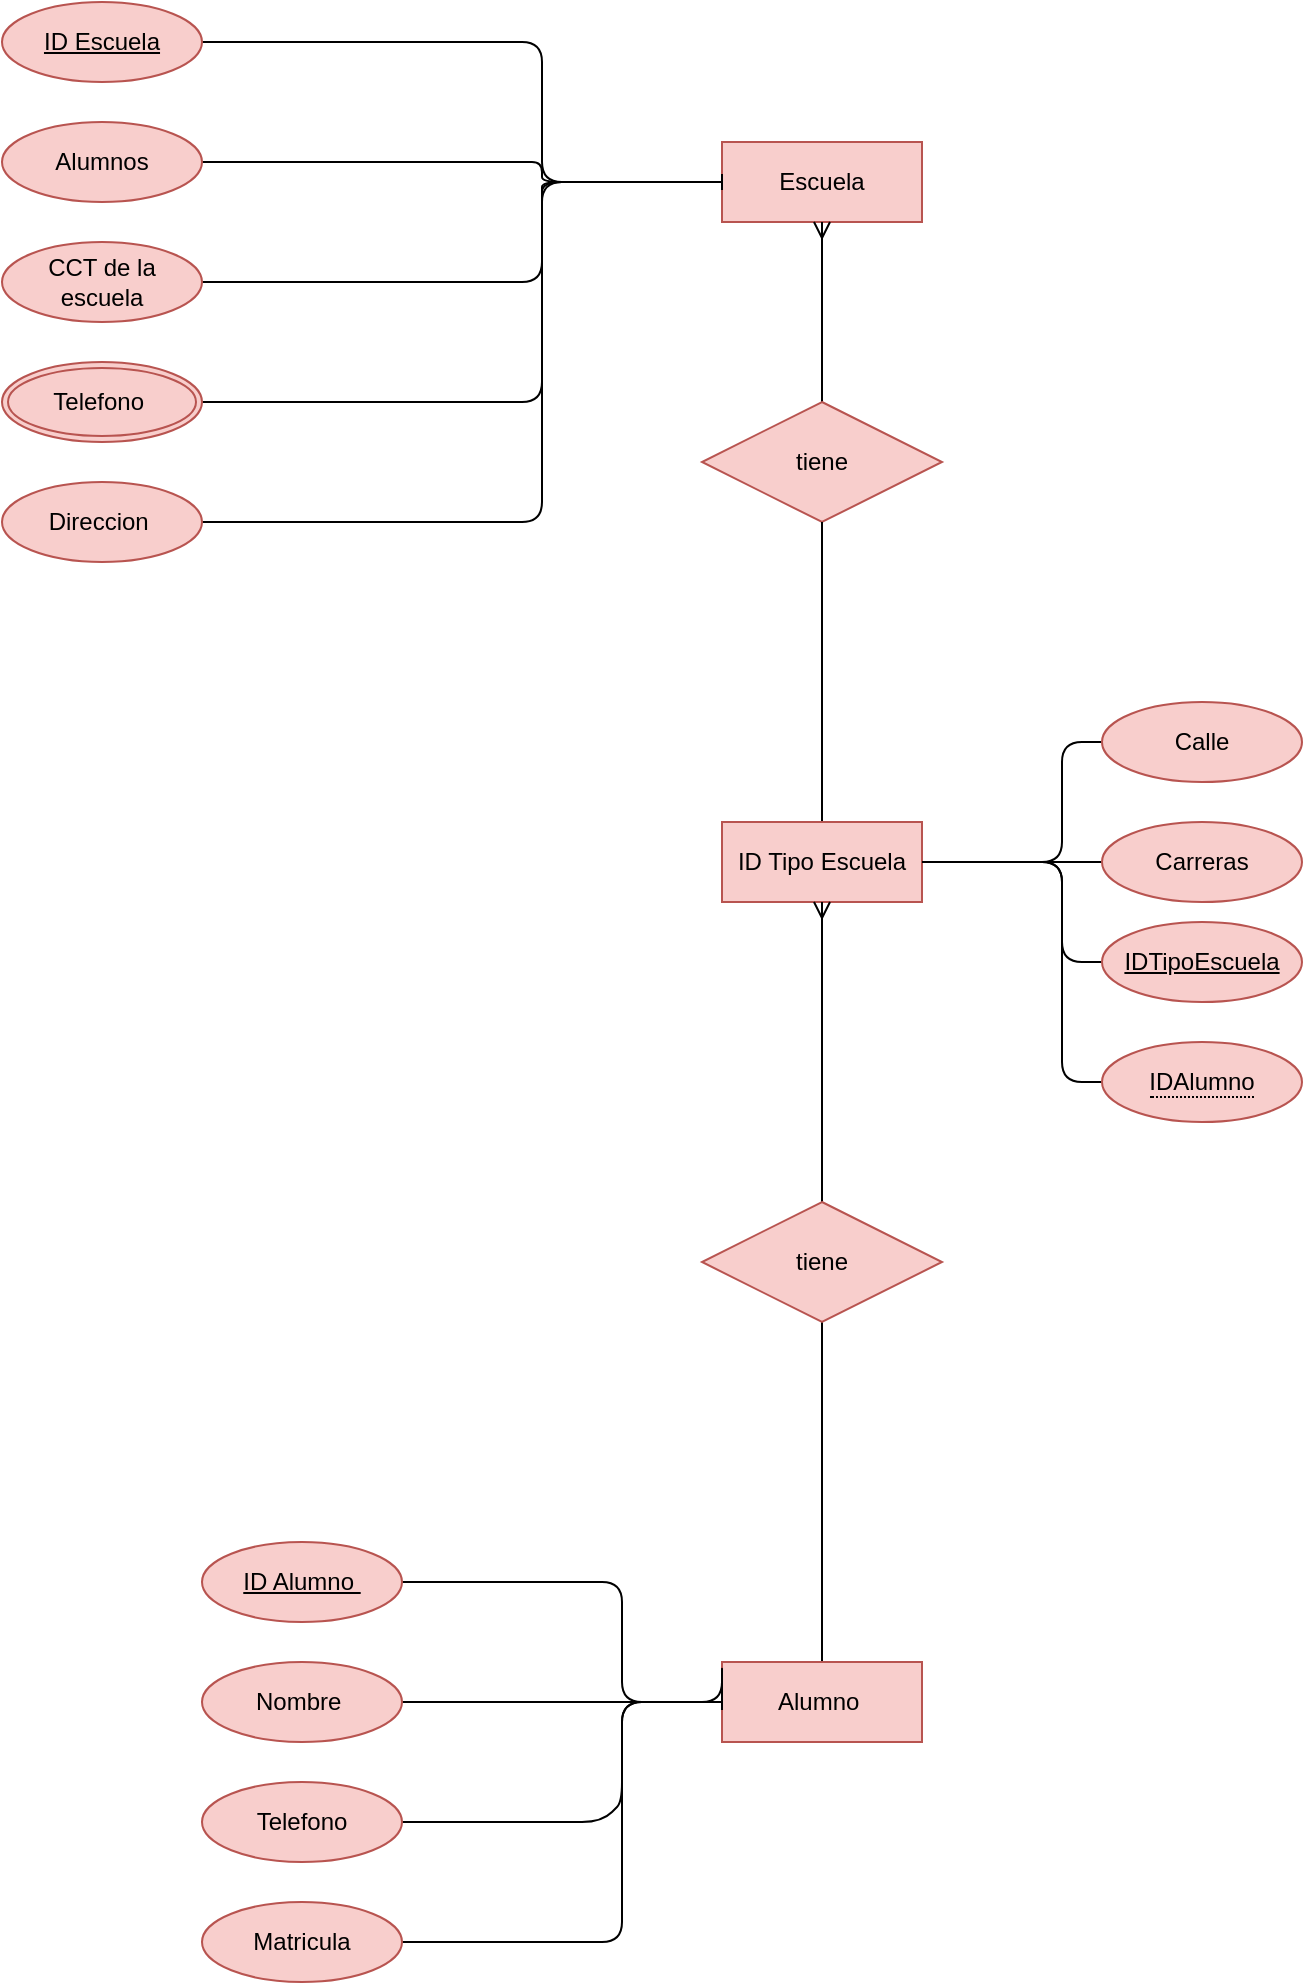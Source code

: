 <mxfile><diagram id="utHp_zREA7DCPdS8Lbcr" name="Modelo entidad-relacion1: Escuela"><mxGraphModel dx="908" dy="644" grid="1" gridSize="10" guides="1" tooltips="1" connect="1" arrows="1" fold="1" page="1" pageScale="1" pageWidth="850" pageHeight="1100" math="0" shadow="0"><root><mxCell id="0"/><mxCell id="1" parent="0"/><mxCell id="3" value="Escuela" style="whiteSpace=wrap;html=1;align=center;fillColor=#f8cecc;strokeColor=#b85450;" vertex="1" parent="1"><mxGeometry x="490" y="220" width="100" height="40" as="geometry"/></mxCell><mxCell id="17" style="edgeStyle=none;html=1;exitX=1;exitY=0.5;exitDx=0;exitDy=0;endArrow=baseDash;endFill=0;" edge="1" parent="1" source="4" target="3"><mxGeometry relative="1" as="geometry"><Array as="points"><mxPoint x="380" y="230"/><mxPoint x="400" y="230"/><mxPoint x="400" y="240"/><mxPoint x="420" y="240"/></Array></mxGeometry></mxCell><mxCell id="4" value="Alumnos" style="ellipse;whiteSpace=wrap;html=1;align=center;fillColor=#f8cecc;strokeColor=#b85450;" vertex="1" parent="1"><mxGeometry x="130" y="210" width="100" height="40" as="geometry"/></mxCell><mxCell id="18" style="edgeStyle=none;html=1;exitX=1;exitY=0.5;exitDx=0;exitDy=0;endArrow=baseDash;endFill=0;entryX=0;entryY=0.5;entryDx=0;entryDy=0;" edge="1" parent="1" source="8" target="3"><mxGeometry relative="1" as="geometry"><mxPoint x="360" y="240" as="targetPoint"/><Array as="points"><mxPoint x="360" y="290"/><mxPoint x="400" y="290"/><mxPoint x="400" y="270"/><mxPoint x="400" y="250"/><mxPoint x="400" y="240"/></Array></mxGeometry></mxCell><mxCell id="8" value="CCT de la escuela" style="ellipse;whiteSpace=wrap;html=1;align=center;fillColor=#f8cecc;strokeColor=#b85450;" vertex="1" parent="1"><mxGeometry x="130" y="270" width="100" height="40" as="geometry"/></mxCell><mxCell id="16" style="edgeStyle=none;html=1;entryX=0;entryY=0.5;entryDx=0;entryDy=0;endArrow=baseDash;endFill=0;" edge="1" parent="1" source="9" target="3"><mxGeometry relative="1" as="geometry"><Array as="points"><mxPoint x="400" y="170"/><mxPoint x="400" y="240"/></Array></mxGeometry></mxCell><mxCell id="9" value="ID Escuela" style="ellipse;whiteSpace=wrap;html=1;align=center;fontStyle=4;fillColor=#f8cecc;strokeColor=#b85450;" vertex="1" parent="1"><mxGeometry x="130" y="150" width="100" height="40" as="geometry"/></mxCell><mxCell id="19" style="edgeStyle=none;html=1;exitX=1;exitY=0.5;exitDx=0;exitDy=0;endArrow=baseDash;endFill=0;entryX=0;entryY=0.5;entryDx=0;entryDy=0;" edge="1" parent="1" source="10" target="3"><mxGeometry relative="1" as="geometry"><mxPoint x="360" y="240" as="targetPoint"/><Array as="points"><mxPoint x="400" y="350"/><mxPoint x="400" y="240"/></Array></mxGeometry></mxCell><mxCell id="10" value="Telefono&amp;nbsp;" style="ellipse;shape=doubleEllipse;margin=3;whiteSpace=wrap;html=1;align=center;fillColor=#f8cecc;strokeColor=#b85450;" vertex="1" parent="1"><mxGeometry x="130" y="330" width="100" height="40" as="geometry"/></mxCell><mxCell id="20" style="edgeStyle=none;html=1;exitX=1;exitY=0.5;exitDx=0;exitDy=0;endArrow=baseDash;endFill=0;entryX=0;entryY=0.5;entryDx=0;entryDy=0;" edge="1" parent="1" source="11" target="3"><mxGeometry relative="1" as="geometry"><mxPoint x="360" y="240" as="targetPoint"/><Array as="points"><mxPoint x="400" y="410"/><mxPoint x="400" y="320"/><mxPoint x="400" y="280"/><mxPoint x="400" y="260"/><mxPoint x="400" y="240"/></Array></mxGeometry></mxCell><mxCell id="11" value="Direccion&amp;nbsp;" style="ellipse;whiteSpace=wrap;html=1;align=center;fillColor=#f8cecc;strokeColor=#b85450;" vertex="1" parent="1"><mxGeometry x="130" y="390" width="100" height="40" as="geometry"/></mxCell><mxCell id="23" style="edgeStyle=none;html=1;entryX=0.5;entryY=1;entryDx=0;entryDy=0;endArrow=ERmany;endFill=0;" edge="1" parent="1" source="22" target="3"><mxGeometry relative="1" as="geometry"/></mxCell><mxCell id="22" value="tiene" style="shape=rhombus;perimeter=rhombusPerimeter;whiteSpace=wrap;html=1;align=center;fillColor=#f8cecc;strokeColor=#b85450;" vertex="1" parent="1"><mxGeometry x="480" y="350" width="120" height="60" as="geometry"/></mxCell><mxCell id="25" style="edgeStyle=none;html=1;exitX=0.5;exitY=0;exitDx=0;exitDy=0;entryX=0.5;entryY=1;entryDx=0;entryDy=0;endArrow=none;endFill=0;" edge="1" parent="1" source="24" target="22"><mxGeometry relative="1" as="geometry"/></mxCell><mxCell id="24" value="ID Tipo Escuela" style="whiteSpace=wrap;html=1;align=center;fillColor=#f8cecc;strokeColor=#b85450;" vertex="1" parent="1"><mxGeometry x="490" y="560" width="100" height="40" as="geometry"/></mxCell><mxCell id="34" style="edgeStyle=none;html=1;exitX=0;exitY=0.5;exitDx=0;exitDy=0;endArrow=none;endFill=0;" edge="1" parent="1" source="26"><mxGeometry relative="1" as="geometry"><mxPoint x="590" y="580" as="targetPoint"/><Array as="points"><mxPoint x="660" y="520"/><mxPoint x="660" y="550"/><mxPoint x="660" y="580"/></Array></mxGeometry></mxCell><mxCell id="26" value="Calle" style="ellipse;whiteSpace=wrap;html=1;align=center;fillColor=#f8cecc;strokeColor=#b85450;" vertex="1" parent="1"><mxGeometry x="680" y="500" width="100" height="40" as="geometry"/></mxCell><mxCell id="33" style="edgeStyle=none;html=1;exitX=0;exitY=0.5;exitDx=0;exitDy=0;entryX=1;entryY=0.5;entryDx=0;entryDy=0;endArrow=none;endFill=0;" edge="1" parent="1" source="27" target="24"><mxGeometry relative="1" as="geometry"/></mxCell><mxCell id="27" value="Carreras" style="ellipse;whiteSpace=wrap;html=1;align=center;fillColor=#f8cecc;strokeColor=#b85450;" vertex="1" parent="1"><mxGeometry x="680" y="560" width="100" height="40" as="geometry"/></mxCell><mxCell id="35" style="edgeStyle=none;html=1;exitX=0;exitY=0.5;exitDx=0;exitDy=0;endArrow=none;endFill=0;" edge="1" parent="1" source="30"><mxGeometry relative="1" as="geometry"><mxPoint x="590" y="580" as="targetPoint"/><Array as="points"><mxPoint x="660" y="630"/><mxPoint x="660" y="580"/></Array></mxGeometry></mxCell><mxCell id="30" value="IDTipoEscuela" style="ellipse;whiteSpace=wrap;html=1;align=center;fontStyle=4;fillColor=#f8cecc;strokeColor=#b85450;" vertex="1" parent="1"><mxGeometry x="680" y="610" width="100" height="40" as="geometry"/></mxCell><mxCell id="36" style="edgeStyle=none;html=1;exitX=0;exitY=0.5;exitDx=0;exitDy=0;entryX=1;entryY=0.5;entryDx=0;entryDy=0;endArrow=none;endFill=0;" edge="1" parent="1" source="32" target="24"><mxGeometry relative="1" as="geometry"><Array as="points"><mxPoint x="660" y="690"/><mxPoint x="660" y="640"/><mxPoint x="660" y="580"/></Array></mxGeometry></mxCell><mxCell id="32" value="&lt;span style=&quot;border-bottom: 1px dotted&quot;&gt;IDAlumno&lt;/span&gt;" style="ellipse;whiteSpace=wrap;html=1;align=center;fillColor=#f8cecc;strokeColor=#b85450;" vertex="1" parent="1"><mxGeometry x="680" y="670" width="100" height="40" as="geometry"/></mxCell><mxCell id="37" value="" style="endArrow=ERmany;html=1;rounded=0;endFill=0;entryX=0.5;entryY=1;entryDx=0;entryDy=0;exitX=0.5;exitY=0;exitDx=0;exitDy=0;" edge="1" parent="1" source="39" target="24"><mxGeometry relative="1" as="geometry"><mxPoint x="540" y="760" as="sourcePoint"/><mxPoint x="540" y="750" as="targetPoint"/><Array as="points"><mxPoint x="540" y="710"/></Array></mxGeometry></mxCell><mxCell id="41" style="edgeStyle=none;html=1;exitX=0.5;exitY=1;exitDx=0;exitDy=0;endArrow=none;endFill=0;entryX=0.5;entryY=0;entryDx=0;entryDy=0;" edge="1" parent="1" source="39" target="42"><mxGeometry relative="1" as="geometry"><mxPoint x="540" y="880" as="targetPoint"/></mxGeometry></mxCell><mxCell id="39" value="tiene" style="shape=rhombus;perimeter=rhombusPerimeter;whiteSpace=wrap;html=1;align=center;fillColor=#f8cecc;strokeColor=#b85450;" vertex="1" parent="1"><mxGeometry x="480" y="750" width="120" height="60" as="geometry"/></mxCell><mxCell id="42" value="Alumno&amp;nbsp;" style="whiteSpace=wrap;html=1;align=center;fillColor=#f8cecc;strokeColor=#b85450;" vertex="1" parent="1"><mxGeometry x="490" y="980" width="100" height="40" as="geometry"/></mxCell><mxCell id="48" style="edgeStyle=none;html=1;exitX=1;exitY=0.5;exitDx=0;exitDy=0;entryX=0;entryY=0.5;entryDx=0;entryDy=0;endArrow=baseDash;endFill=0;" edge="1" parent="1" source="43" target="42"><mxGeometry relative="1" as="geometry"><Array as="points"><mxPoint x="350" y="940"/><mxPoint x="370" y="940"/><mxPoint x="390" y="940"/><mxPoint x="440" y="940"/><mxPoint x="440" y="1000"/></Array></mxGeometry></mxCell><mxCell id="43" value="ID Alumno&amp;nbsp;" style="ellipse;whiteSpace=wrap;html=1;align=center;fontStyle=4;fillColor=#f8cecc;strokeColor=#b85450;" vertex="1" parent="1"><mxGeometry x="230" y="920" width="100" height="40" as="geometry"/></mxCell><mxCell id="49" style="edgeStyle=none;html=1;exitX=1;exitY=0.5;exitDx=0;exitDy=0;entryX=0;entryY=0.5;entryDx=0;entryDy=0;endArrow=none;endFill=0;" edge="1" parent="1" source="44" target="42"><mxGeometry relative="1" as="geometry"><Array as="points"><mxPoint x="460" y="1000"/><mxPoint x="490" y="1000"/><mxPoint x="490" y="980"/></Array></mxGeometry></mxCell><mxCell id="44" value="Nombre&amp;nbsp;" style="ellipse;whiteSpace=wrap;html=1;align=center;fillColor=#f8cecc;strokeColor=#b85450;" vertex="1" parent="1"><mxGeometry x="230" y="980" width="100" height="40" as="geometry"/></mxCell><mxCell id="50" style="edgeStyle=none;html=1;exitX=1;exitY=0.5;exitDx=0;exitDy=0;endArrow=none;endFill=0;entryX=0;entryY=0.5;entryDx=0;entryDy=0;" edge="1" parent="1" source="45" target="42"><mxGeometry relative="1" as="geometry"><mxPoint x="490" y="910" as="targetPoint"/><Array as="points"><mxPoint x="430" y="1060"/><mxPoint x="440" y="1050"/><mxPoint x="440" y="1030"/><mxPoint x="440" y="1010"/><mxPoint x="440" y="1060"/><mxPoint x="440" y="1000"/></Array></mxGeometry></mxCell><mxCell id="45" value="Telefono" style="ellipse;whiteSpace=wrap;html=1;align=center;fillColor=#f8cecc;strokeColor=#b85450;" vertex="1" parent="1"><mxGeometry x="230" y="1040" width="100" height="40" as="geometry"/></mxCell><mxCell id="51" style="edgeStyle=none;html=1;exitX=1;exitY=0.5;exitDx=0;exitDy=0;entryX=0;entryY=0.5;entryDx=0;entryDy=0;endArrow=none;endFill=0;" edge="1" parent="1" source="46" target="42"><mxGeometry relative="1" as="geometry"><Array as="points"><mxPoint x="440" y="1120"/><mxPoint x="440" y="1090"/><mxPoint x="440" y="1060"/><mxPoint x="440" y="1000"/></Array></mxGeometry></mxCell><mxCell id="46" value="Matricula" style="ellipse;whiteSpace=wrap;html=1;align=center;fillColor=#f8cecc;strokeColor=#b85450;" vertex="1" parent="1"><mxGeometry x="230" y="1100" width="100" height="40" as="geometry"/></mxCell></root></mxGraphModel></diagram><diagram id="URUeTBUaZ6COMfhjNmxo" name="Modelo Entidad-Relacion2 Biblioteca"><mxGraphModel dx="961" dy="690" grid="1" gridSize="10" guides="1" tooltips="1" connect="1" arrows="1" fold="1" page="1" pageScale="1" pageWidth="850" pageHeight="1100" math="0" shadow="0"><root><mxCell id="0"/><mxCell id="1" parent="0"/><mxCell id="vbrfXRIvBK3kQxer8NpI-1" value="Biblioteca" style="whiteSpace=wrap;html=1;align=center;fillColor=#dae8fc;strokeColor=#6c8ebf;" vertex="1" parent="1"><mxGeometry x="420" y="270" width="100" height="40" as="geometry"/></mxCell><mxCell id="dacM_RoBzNLrWfn9fjnk-6" style="edgeStyle=none;html=1;exitX=1;exitY=0.5;exitDx=0;exitDy=0;endArrow=baseDash;endFill=0;entryX=0;entryY=0.5;entryDx=0;entryDy=0;" edge="1" parent="1" source="zEuoCWJ9mqbc5P80Xah4-1" target="vbrfXRIvBK3kQxer8NpI-1"><mxGeometry relative="1" as="geometry"><mxPoint x="350" y="270" as="targetPoint"/><Array as="points"><mxPoint x="320" y="240"/><mxPoint x="320" y="260"/><mxPoint x="320" y="290"/></Array></mxGeometry></mxCell><mxCell id="zEuoCWJ9mqbc5P80Xah4-1" value="Nombre" style="ellipse;whiteSpace=wrap;html=1;align=center;fillColor=#dae8fc;strokeColor=#6c8ebf;" vertex="1" parent="1"><mxGeometry x="130" y="220" width="100" height="40" as="geometry"/></mxCell><mxCell id="dacM_RoBzNLrWfn9fjnk-5" style="edgeStyle=none;html=1;exitX=1;exitY=0.5;exitDx=0;exitDy=0;entryX=0;entryY=0.5;entryDx=0;entryDy=0;endArrow=baseDash;endFill=0;" edge="1" parent="1" source="zEuoCWJ9mqbc5P80Xah4-2" target="vbrfXRIvBK3kQxer8NpI-1"><mxGeometry relative="1" as="geometry"><Array as="points"><mxPoint x="320" y="180"/><mxPoint x="320" y="260"/><mxPoint x="320" y="290"/></Array></mxGeometry></mxCell><mxCell id="zEuoCWJ9mqbc5P80Xah4-2" value="ID libros" style="ellipse;whiteSpace=wrap;html=1;align=center;fontStyle=4;fillColor=#dae8fc;strokeColor=#6c8ebf;" vertex="1" parent="1"><mxGeometry x="130" y="160" width="100" height="40" as="geometry"/></mxCell><mxCell id="dacM_RoBzNLrWfn9fjnk-8" style="edgeStyle=none;html=1;exitX=1;exitY=0.5;exitDx=0;exitDy=0;endArrow=baseDash;endFill=0;entryX=0;entryY=0.5;entryDx=0;entryDy=0;" edge="1" parent="1" source="zEuoCWJ9mqbc5P80Xah4-4" target="vbrfXRIvBK3kQxer8NpI-1"><mxGeometry relative="1" as="geometry"><mxPoint x="350" y="270" as="targetPoint"/><Array as="points"><mxPoint x="320" y="340"/><mxPoint x="320" y="290"/></Array></mxGeometry></mxCell><mxCell id="zEuoCWJ9mqbc5P80Xah4-4" value="Telefono" style="ellipse;whiteSpace=wrap;html=1;align=center;dashed=1;fillColor=#dae8fc;strokeColor=#6c8ebf;" vertex="1" parent="1"><mxGeometry x="130" y="320" width="100" height="40" as="geometry"/></mxCell><mxCell id="dacM_RoBzNLrWfn9fjnk-9" style="edgeStyle=none;html=1;exitX=1;exitY=0.5;exitDx=0;exitDy=0;endArrow=baseDash;endFill=0;entryX=0;entryY=0.5;entryDx=0;entryDy=0;" edge="1" parent="1" source="dacM_RoBzNLrWfn9fjnk-1" target="vbrfXRIvBK3kQxer8NpI-1"><mxGeometry relative="1" as="geometry"><mxPoint x="350" y="270" as="targetPoint"/><Array as="points"><mxPoint x="320" y="390"/><mxPoint x="320" y="290"/></Array></mxGeometry></mxCell><mxCell id="dacM_RoBzNLrWfn9fjnk-1" value="Direccion&amp;nbsp;" style="ellipse;shape=doubleEllipse;margin=3;whiteSpace=wrap;html=1;align=center;fillColor=#dae8fc;strokeColor=#6c8ebf;" vertex="1" parent="1"><mxGeometry x="130" y="370" width="100" height="40" as="geometry"/></mxCell><mxCell id="dacM_RoBzNLrWfn9fjnk-7" style="edgeStyle=none;html=1;exitX=1;exitY=0.5;exitDx=0;exitDy=0;endArrow=baseDash;endFill=0;entryX=0;entryY=0.5;entryDx=0;entryDy=0;" edge="1" parent="1" source="dacM_RoBzNLrWfn9fjnk-4" target="vbrfXRIvBK3kQxer8NpI-1"><mxGeometry relative="1" as="geometry"><mxPoint x="350" y="270" as="targetPoint"/><Array as="points"><mxPoint x="320" y="290"/></Array></mxGeometry></mxCell><mxCell id="dacM_RoBzNLrWfn9fjnk-4" value="Personas" style="ellipse;whiteSpace=wrap;html=1;align=center;fillColor=#dae8fc;strokeColor=#6c8ebf;" vertex="1" parent="1"><mxGeometry x="130" y="270" width="100" height="40" as="geometry"/></mxCell><mxCell id="MczdFuzJpJGm0epq96r4-1" style="edgeStyle=none;html=1;exitX=0;exitY=0.5;exitDx=0;exitDy=0;entryX=1;entryY=0.5;entryDx=0;entryDy=0;endArrow=ERmany;endFill=0;" edge="1" parent="1" source="dacM_RoBzNLrWfn9fjnk-10" target="vbrfXRIvBK3kQxer8NpI-1"><mxGeometry relative="1" as="geometry"/></mxCell><mxCell id="MczdFuzJpJGm0epq96r4-2" style="edgeStyle=none;html=1;exitX=1;exitY=0.5;exitDx=0;exitDy=0;endArrow=none;endFill=0;" edge="1" parent="1" source="dacM_RoBzNLrWfn9fjnk-10"><mxGeometry relative="1" as="geometry"><mxPoint x="820" y="290" as="targetPoint"/></mxGeometry></mxCell><mxCell id="dacM_RoBzNLrWfn9fjnk-10" value="tiene" style="shape=rhombus;perimeter=rhombusPerimeter;whiteSpace=wrap;html=1;align=center;fillColor=#dae8fc;strokeColor=#6c8ebf;" vertex="1" parent="1"><mxGeometry x="610" y="260" width="120" height="60" as="geometry"/></mxCell><mxCell id="MczdFuzJpJGm0epq96r4-9" value="" style="edgeStyle=none;html=1;endArrow=none;endFill=0;" edge="1" parent="1" source="MczdFuzJpJGm0epq96r4-3" target="dacM_RoBzNLrWfn9fjnk-10"><mxGeometry relative="1" as="geometry"/></mxCell><mxCell id="MczdFuzJpJGm0epq96r4-3" value="ID Biblioteca" style="whiteSpace=wrap;html=1;align=center;fillColor=#dae8fc;strokeColor=#6c8ebf;" vertex="1" parent="1"><mxGeometry x="830" y="270" width="100" height="40" as="geometry"/></mxCell><mxCell id="MczdFuzJpJGm0epq96r4-11" style="edgeStyle=none;html=1;exitX=0;exitY=0.5;exitDx=0;exitDy=0;entryX=1;entryY=0.5;entryDx=0;entryDy=0;endArrow=baseDash;endFill=0;" edge="1" parent="1" source="MczdFuzJpJGm0epq96r4-4" target="MczdFuzJpJGm0epq96r4-3"><mxGeometry relative="1" as="geometry"><Array as="points"><mxPoint x="1070" y="280"/><mxPoint x="1020" y="280"/><mxPoint x="1020" y="330"/><mxPoint x="1020" y="290"/></Array></mxGeometry></mxCell><mxCell id="MczdFuzJpJGm0epq96r4-4" value="Blibiotecario" style="ellipse;whiteSpace=wrap;html=1;align=center;fillColor=#dae8fc;strokeColor=#6c8ebf;" vertex="1" parent="1"><mxGeometry x="1090" y="260" width="100" height="40" as="geometry"/></mxCell><mxCell id="MczdFuzJpJGm0epq96r4-12" style="edgeStyle=none;html=1;exitX=0;exitY=0.5;exitDx=0;exitDy=0;endArrow=baseDash;endFill=0;" edge="1" parent="1" source="sET8EtfDxjwgOq4SUBmR-1"><mxGeometry relative="1" as="geometry"><mxPoint x="930" y="290" as="targetPoint"/><mxPoint x="1090" y="360" as="sourcePoint"/><Array as="points"><mxPoint x="1020" y="360"/><mxPoint x="1020" y="290"/></Array></mxGeometry></mxCell><mxCell id="MczdFuzJpJGm0epq96r4-13" style="edgeStyle=none;html=1;exitX=0;exitY=0.5;exitDx=0;exitDy=0;endArrow=baseDash;endFill=0;" edge="1" parent="1" source="MczdFuzJpJGm0epq96r4-6"><mxGeometry relative="1" as="geometry"><mxPoint x="930" y="290" as="targetPoint"/><Array as="points"><mxPoint x="1070" y="440"/><mxPoint x="1020" y="440"/><mxPoint x="1020" y="290"/></Array></mxGeometry></mxCell><mxCell id="MczdFuzJpJGm0epq96r4-6" value="Direccion&amp;nbsp;" style="ellipse;whiteSpace=wrap;html=1;align=center;fillColor=#dae8fc;strokeColor=#6c8ebf;" vertex="1" parent="1"><mxGeometry x="1090" y="420" width="100" height="40" as="geometry"/></mxCell><mxCell id="MczdFuzJpJGm0epq96r4-10" style="edgeStyle=none;html=1;exitX=0;exitY=0.5;exitDx=0;exitDy=0;entryX=1;entryY=0.5;entryDx=0;entryDy=0;endArrow=baseDash;endFill=0;" edge="1" parent="1" source="MczdFuzJpJGm0epq96r4-7" target="MczdFuzJpJGm0epq96r4-3"><mxGeometry relative="1" as="geometry"><Array as="points"><mxPoint x="1020" y="210"/><mxPoint x="1020" y="290"/></Array></mxGeometry></mxCell><mxCell id="MczdFuzJpJGm0epq96r4-7" value="ID Biblioteca" style="ellipse;whiteSpace=wrap;html=1;align=center;fontStyle=4;fillColor=#dae8fc;strokeColor=#6c8ebf;" vertex="1" parent="1"><mxGeometry x="1090" y="190" width="100" height="40" as="geometry"/></mxCell><mxCell id="A1ahJ7jk2eTxm3jg6GMZ-4" style="edgeStyle=none;html=1;entryX=0.5;entryY=1;entryDx=0;entryDy=0;endArrow=ERmany;endFill=0;" edge="1" parent="1" source="A1ahJ7jk2eTxm3jg6GMZ-1" target="MczdFuzJpJGm0epq96r4-3"><mxGeometry relative="1" as="geometry"/></mxCell><mxCell id="A1ahJ7jk2eTxm3jg6GMZ-5" style="edgeStyle=none;html=1;exitX=0.5;exitY=1;exitDx=0;exitDy=0;endArrow=none;endFill=0;entryX=0.5;entryY=0;entryDx=0;entryDy=0;" edge="1" parent="1" source="A1ahJ7jk2eTxm3jg6GMZ-1" target="A1ahJ7jk2eTxm3jg6GMZ-6"><mxGeometry relative="1" as="geometry"><mxPoint x="880" y="610" as="targetPoint"/></mxGeometry></mxCell><mxCell id="A1ahJ7jk2eTxm3jg6GMZ-1" value="tiene" style="shape=rhombus;perimeter=rhombusPerimeter;whiteSpace=wrap;html=1;align=center;fillColor=#dae8fc;strokeColor=#6c8ebf;" vertex="1" parent="1"><mxGeometry x="820" y="440" width="120" height="60" as="geometry"/></mxCell><mxCell id="A1ahJ7jk2eTxm3jg6GMZ-6" value="ID Libros" style="whiteSpace=wrap;html=1;align=center;fillColor=#dae8fc;strokeColor=#6c8ebf;" vertex="1" parent="1"><mxGeometry x="830" y="620" width="100" height="40" as="geometry"/></mxCell><mxCell id="sET8EtfDxjwgOq4SUBmR-1" value="&lt;span style=&quot;border-bottom: 1px dotted&quot;&gt;ID Libros&lt;/span&gt;" style="ellipse;whiteSpace=wrap;html=1;align=center;fillColor=#dae8fc;strokeColor=#6c8ebf;" vertex="1" parent="1"><mxGeometry x="1090" y="340" width="100" height="40" as="geometry"/></mxCell><mxCell id="sET8EtfDxjwgOq4SUBmR-7" style="edgeStyle=none;html=1;exitX=1;exitY=0.5;exitDx=0;exitDy=0;entryX=0;entryY=0.5;entryDx=0;entryDy=0;endArrow=baseDash;endFill=0;" edge="1" parent="1" source="sET8EtfDxjwgOq4SUBmR-2" target="A1ahJ7jk2eTxm3jg6GMZ-6"><mxGeometry relative="1" as="geometry"/></mxCell><mxCell id="sET8EtfDxjwgOq4SUBmR-2" value="Autor" style="ellipse;whiteSpace=wrap;html=1;align=center;fillColor=#dae8fc;strokeColor=#6c8ebf;" vertex="1" parent="1"><mxGeometry x="620" y="620" width="100" height="40" as="geometry"/></mxCell><mxCell id="sET8EtfDxjwgOq4SUBmR-6" style="edgeStyle=none;html=1;exitX=1;exitY=0.5;exitDx=0;exitDy=0;entryX=0;entryY=0.5;entryDx=0;entryDy=0;endArrow=baseDash;endFill=0;" edge="1" parent="1" source="sET8EtfDxjwgOq4SUBmR-3" target="A1ahJ7jk2eTxm3jg6GMZ-6"><mxGeometry relative="1" as="geometry"><Array as="points"><mxPoint x="740" y="560"/><mxPoint x="770" y="560"/><mxPoint x="770" y="640"/></Array></mxGeometry></mxCell><mxCell id="sET8EtfDxjwgOq4SUBmR-3" value="ID Libros" style="ellipse;whiteSpace=wrap;html=1;align=center;fontStyle=4;fillColor=#dae8fc;strokeColor=#6c8ebf;" vertex="1" parent="1"><mxGeometry x="620" y="540" width="100" height="40" as="geometry"/></mxCell><mxCell id="sET8EtfDxjwgOq4SUBmR-8" style="edgeStyle=none;html=1;endArrow=baseDash;endFill=0;entryX=0;entryY=0.5;entryDx=0;entryDy=0;" edge="1" parent="1" source="sET8EtfDxjwgOq4SUBmR-4" target="A1ahJ7jk2eTxm3jg6GMZ-6"><mxGeometry relative="1" as="geometry"><mxPoint x="830" y="640" as="targetPoint"/><Array as="points"><mxPoint x="770" y="700"/><mxPoint x="770" y="690"/><mxPoint x="770" y="660"/><mxPoint x="770" y="650"/><mxPoint x="770" y="640"/><mxPoint x="780" y="640"/></Array></mxGeometry></mxCell><mxCell id="sET8EtfDxjwgOq4SUBmR-4" value="Titulo" style="ellipse;shape=doubleEllipse;margin=3;whiteSpace=wrap;html=1;align=center;fillColor=#dae8fc;strokeColor=#6c8ebf;" vertex="1" parent="1"><mxGeometry x="620" y="680" width="100" height="40" as="geometry"/></mxCell><mxCell id="sET8EtfDxjwgOq4SUBmR-9" style="edgeStyle=none;html=1;exitX=1;exitY=0.5;exitDx=0;exitDy=0;entryX=0;entryY=0.5;entryDx=0;entryDy=0;endArrow=baseDash;endFill=0;" edge="1" parent="1" source="sET8EtfDxjwgOq4SUBmR-5" target="A1ahJ7jk2eTxm3jg6GMZ-6"><mxGeometry relative="1" as="geometry"><Array as="points"><mxPoint x="770" y="770"/><mxPoint x="770" y="640"/></Array></mxGeometry></mxCell><mxCell id="sET8EtfDxjwgOq4SUBmR-5" value="Numero de paginas&amp;nbsp;" style="ellipse;whiteSpace=wrap;html=1;align=center;dashed=1;fillColor=#dae8fc;strokeColor=#6c8ebf;" vertex="1" parent="1"><mxGeometry x="620" y="750" width="100" height="40" as="geometry"/></mxCell></root></mxGraphModel></diagram><diagram id="1pzaVtdPGbsFGkWB-mtO" name="Modelo Entidad- Relacion3 Centro Comercial"><mxGraphModel dx="841" dy="604" grid="1" gridSize="10" guides="1" tooltips="1" connect="1" arrows="1" fold="1" page="1" pageScale="1" pageWidth="850" pageHeight="1100" math="0" shadow="0"><root><mxCell id="0"/><mxCell id="1" parent="0"/><mxCell id="B_2blpvldJo3rS8J0MBd-1" value="Centro comercial" style="whiteSpace=wrap;html=1;align=center;fillColor=#fff2cc;strokeColor=#d6b656;" vertex="1" parent="1"><mxGeometry x="290" y="180" width="100" height="40" as="geometry"/></mxCell><mxCell id="B_2blpvldJo3rS8J0MBd-11" style="edgeStyle=none;html=1;exitX=1;exitY=0.5;exitDx=0;exitDy=0;endArrow=baseDash;endFill=0;entryX=0;entryY=0.5;entryDx=0;entryDy=0;" edge="1" parent="1" source="B_2blpvldJo3rS8J0MBd-3" target="B_2blpvldJo3rS8J0MBd-1"><mxGeometry relative="1" as="geometry"><mxPoint x="300" y="170" as="targetPoint"/><Array as="points"><mxPoint x="240" y="280"/><mxPoint x="240" y="270"/><mxPoint x="240" y="200"/><mxPoint x="250" y="200"/></Array></mxGeometry></mxCell><mxCell id="B_2blpvldJo3rS8J0MBd-3" value="Numero de tiendas" style="ellipse;whiteSpace=wrap;html=1;align=center;dashed=1;fillColor=#fff2cc;strokeColor=#d6b656;" vertex="1" parent="1"><mxGeometry x="70" y="260" width="100" height="40" as="geometry"/></mxCell><mxCell id="B_2blpvldJo3rS8J0MBd-10" style="edgeStyle=none;html=1;exitX=1;exitY=0.5;exitDx=0;exitDy=0;entryX=0;entryY=0.5;entryDx=0;entryDy=0;endArrow=baseDash;endFill=0;" edge="1" parent="1" source="B_2blpvldJo3rS8J0MBd-4" target="B_2blpvldJo3rS8J0MBd-1"><mxGeometry relative="1" as="geometry"><Array as="points"><mxPoint x="240" y="210"/><mxPoint x="250" y="200"/><mxPoint x="310" y="200"/></Array></mxGeometry></mxCell><mxCell id="B_2blpvldJo3rS8J0MBd-4" value="Empleados" style="ellipse;whiteSpace=wrap;html=1;align=center;fillColor=#fff2cc;strokeColor=#d6b656;" vertex="1" parent="1"><mxGeometry x="70" y="190" width="100" height="40" as="geometry"/></mxCell><mxCell id="B_2blpvldJo3rS8J0MBd-9" style="edgeStyle=none;html=1;exitX=1;exitY=0.5;exitDx=0;exitDy=0;entryX=0;entryY=0.5;entryDx=0;entryDy=0;endArrow=baseDash;endFill=0;" edge="1" parent="1" source="B_2blpvldJo3rS8J0MBd-5" target="B_2blpvldJo3rS8J0MBd-1"><mxGeometry relative="1" as="geometry"><Array as="points"><mxPoint x="240" y="140"/><mxPoint x="240" y="200"/><mxPoint x="310" y="200"/></Array></mxGeometry></mxCell><mxCell id="B_2blpvldJo3rS8J0MBd-5" value="ID Centro comercial" style="ellipse;whiteSpace=wrap;html=1;align=center;fontStyle=4;fillColor=#fff2cc;strokeColor=#d6b656;" vertex="1" parent="1"><mxGeometry x="70" y="120" width="100" height="40" as="geometry"/></mxCell><mxCell id="B_2blpvldJo3rS8J0MBd-12" style="edgeStyle=none;html=1;exitX=1;exitY=0.5;exitDx=0;exitDy=0;endArrow=baseDash;endFill=0;entryX=0;entryY=0.5;entryDx=0;entryDy=0;" edge="1" parent="1" source="B_2blpvldJo3rS8J0MBd-6" target="B_2blpvldJo3rS8J0MBd-1"><mxGeometry relative="1" as="geometry"><mxPoint x="330" y="180" as="targetPoint"/><Array as="points"><mxPoint x="230" y="350"/><mxPoint x="240" y="350"/><mxPoint x="240" y="320"/><mxPoint x="240" y="260"/><mxPoint x="240" y="240"/><mxPoint x="240" y="200"/></Array></mxGeometry></mxCell><mxCell id="B_2blpvldJo3rS8J0MBd-6" value="Telefono" style="ellipse;whiteSpace=wrap;html=1;align=center;dashed=1;fillColor=#fff2cc;strokeColor=#d6b656;" vertex="1" parent="1"><mxGeometry x="70" y="330" width="100" height="40" as="geometry"/></mxCell><mxCell id="A8GrHy8vXgY9tOTSfRl3-1" style="edgeStyle=none;html=1;endArrow=ERmany;endFill=0;" edge="1" parent="1" source="B_2blpvldJo3rS8J0MBd-7" target="B_2blpvldJo3rS8J0MBd-1"><mxGeometry relative="1" as="geometry"/></mxCell><mxCell id="B_2blpvldJo3rS8J0MBd-7" value="tiene" style="shape=rhombus;perimeter=rhombusPerimeter;whiteSpace=wrap;html=1;align=center;fillColor=#fff2cc;strokeColor=#d6b656;" vertex="1" parent="1"><mxGeometry x="280" y="280" width="120" height="60" as="geometry"/></mxCell><mxCell id="FZb6V1PUtHJC5Kgk8j_9-11" style="edgeStyle=none;html=1;entryX=0.5;entryY=1;entryDx=0;entryDy=0;endArrow=ERmany;endFill=0;" edge="1" parent="1" source="B_2blpvldJo3rS8J0MBd-8" target="A8GrHy8vXgY9tOTSfRl3-2"><mxGeometry relative="1" as="geometry"/></mxCell><mxCell id="B_2blpvldJo3rS8J0MBd-8" value="tiene" style="shape=rhombus;perimeter=rhombusPerimeter;whiteSpace=wrap;html=1;align=center;fillColor=#fff2cc;strokeColor=#d6b656;" vertex="1" parent="1"><mxGeometry x="280" y="720" width="120" height="60" as="geometry"/></mxCell><mxCell id="FZb6V1PUtHJC5Kgk8j_9-1" style="edgeStyle=none;html=1;exitX=0.5;exitY=0;exitDx=0;exitDy=0;endArrow=none;endFill=0;" edge="1" parent="1" source="A8GrHy8vXgY9tOTSfRl3-2" target="B_2blpvldJo3rS8J0MBd-7"><mxGeometry relative="1" as="geometry"/></mxCell><mxCell id="A8GrHy8vXgY9tOTSfRl3-2" value="ID Centro Comercial" style="whiteSpace=wrap;html=1;align=center;fillColor=#fff2cc;strokeColor=#d6b656;" vertex="1" parent="1"><mxGeometry x="290" y="540" width="100" height="40" as="geometry"/></mxCell><mxCell id="FZb6V1PUtHJC5Kgk8j_9-8" style="edgeStyle=none;html=1;exitX=0;exitY=0.5;exitDx=0;exitDy=0;entryX=1;entryY=0.5;entryDx=0;entryDy=0;endArrow=baseDash;endFill=0;" edge="1" parent="1" source="FZb6V1PUtHJC5Kgk8j_9-2" target="A8GrHy8vXgY9tOTSfRl3-2"><mxGeometry relative="1" as="geometry"><Array as="points"><mxPoint x="440" y="480"/><mxPoint x="440" y="560"/></Array></mxGeometry></mxCell><mxCell id="FZb6V1PUtHJC5Kgk8j_9-2" value="ID Centro comercial" style="ellipse;whiteSpace=wrap;html=1;align=center;fontStyle=4;fillColor=#fff2cc;strokeColor=#d6b656;" vertex="1" parent="1"><mxGeometry x="520" y="460" width="100" height="40" as="geometry"/></mxCell><mxCell id="FZb6V1PUtHJC5Kgk8j_9-9" style="edgeStyle=none;html=1;exitX=0;exitY=0.5;exitDx=0;exitDy=0;endArrow=baseDash;endFill=0;entryX=1;entryY=0.5;entryDx=0;entryDy=0;" edge="1" parent="1" source="FZb6V1PUtHJC5Kgk8j_9-3" target="A8GrHy8vXgY9tOTSfRl3-2"><mxGeometry relative="1" as="geometry"><mxPoint x="360" y="550" as="targetPoint"/><Array as="points"><mxPoint x="440" y="680"/><mxPoint x="440" y="600"/><mxPoint x="440" y="560"/></Array></mxGeometry></mxCell><mxCell id="FZb6V1PUtHJC5Kgk8j_9-3" value="ID Empleados" style="ellipse;whiteSpace=wrap;html=1;align=center;dashed=1;fillColor=#fff2cc;strokeColor=#d6b656;" vertex="1" parent="1"><mxGeometry x="520" y="660" width="100" height="40" as="geometry"/></mxCell><mxCell id="FZb6V1PUtHJC5Kgk8j_9-7" style="edgeStyle=none;html=1;exitX=0;exitY=0.5;exitDx=0;exitDy=0;endArrow=baseDash;endFill=0;entryX=1;entryY=0.5;entryDx=0;entryDy=0;" edge="1" parent="1" source="FZb6V1PUtHJC5Kgk8j_9-4" target="A8GrHy8vXgY9tOTSfRl3-2"><mxGeometry relative="1" as="geometry"><mxPoint x="390.0" y="550.0" as="targetPoint"/><Array as="points"><mxPoint x="460" y="620"/><mxPoint x="440" y="610"/><mxPoint x="440" y="560"/></Array></mxGeometry></mxCell><mxCell id="FZb6V1PUtHJC5Kgk8j_9-4" value="Productos" style="ellipse;whiteSpace=wrap;html=1;align=center;fillColor=#fff2cc;strokeColor=#d6b656;" vertex="1" parent="1"><mxGeometry x="520" y="600" width="100" height="40" as="geometry"/></mxCell><mxCell id="FZb6V1PUtHJC5Kgk8j_9-6" style="edgeStyle=none;html=1;exitX=0;exitY=0.5;exitDx=0;exitDy=0;entryX=1;entryY=0.5;entryDx=0;entryDy=0;endArrow=baseDash;endFill=0;" edge="1" parent="1" source="FZb6V1PUtHJC5Kgk8j_9-5" target="A8GrHy8vXgY9tOTSfRl3-2"><mxGeometry relative="1" as="geometry"><Array as="points"><mxPoint x="520" y="560"/><mxPoint x="490" y="560"/><mxPoint x="440" y="560"/><mxPoint x="440" y="550"/><mxPoint x="440" y="620"/><mxPoint x="440" y="580"/><mxPoint x="440" y="570"/><mxPoint x="430" y="560"/><mxPoint x="420" y="560"/></Array></mxGeometry></mxCell><mxCell id="FZb6V1PUtHJC5Kgk8j_9-5" value="Clientes" style="ellipse;whiteSpace=wrap;html=1;align=center;fillColor=#fff2cc;strokeColor=#d6b656;" vertex="1" parent="1"><mxGeometry x="520" y="540" width="100" height="40" as="geometry"/></mxCell><mxCell id="FZb6V1PUtHJC5Kgk8j_9-13" style="edgeStyle=none;html=1;entryX=0.5;entryY=1;entryDx=0;entryDy=0;endArrow=none;endFill=0;" edge="1" parent="1" source="FZb6V1PUtHJC5Kgk8j_9-12" target="B_2blpvldJo3rS8J0MBd-8"><mxGeometry relative="1" as="geometry"/></mxCell><mxCell id="FZb6V1PUtHJC5Kgk8j_9-12" value="ID Empelados&amp;nbsp;" style="whiteSpace=wrap;html=1;align=center;fillColor=#fff2cc;strokeColor=#d6b656;" vertex="1" parent="1"><mxGeometry x="290" y="860" width="100" height="40" as="geometry"/></mxCell><mxCell id="lCuwXhvnuXEk0EySBrMi-2" style="edgeStyle=none;html=1;entryX=0;entryY=0.5;entryDx=0;entryDy=0;endArrow=baseDash;endFill=0;" edge="1" parent="1" source="yRtAQyQYtWZ3LHM0AnCh-1" target="FZb6V1PUtHJC5Kgk8j_9-12"><mxGeometry relative="1" as="geometry"/></mxCell><mxCell id="yRtAQyQYtWZ3LHM0AnCh-1" value="Nombres" style="ellipse;whiteSpace=wrap;html=1;align=center;fillColor=#fff2cc;strokeColor=#d6b656;" vertex="1" parent="1"><mxGeometry x="70" y="860" width="100" height="40" as="geometry"/></mxCell><mxCell id="lCuwXhvnuXEk0EySBrMi-1" style="edgeStyle=none;html=1;entryX=0;entryY=0.5;entryDx=0;entryDy=0;endArrow=baseDash;endFill=0;" edge="1" parent="1" source="yRtAQyQYtWZ3LHM0AnCh-2" target="FZb6V1PUtHJC5Kgk8j_9-12"><mxGeometry relative="1" as="geometry"><Array as="points"><mxPoint x="240" y="820"/><mxPoint x="240" y="880"/></Array></mxGeometry></mxCell><mxCell id="yRtAQyQYtWZ3LHM0AnCh-2" value="ID Empleados" style="ellipse;whiteSpace=wrap;html=1;align=center;fontStyle=4;fillColor=#fff2cc;strokeColor=#d6b656;" vertex="1" parent="1"><mxGeometry x="70" y="800" width="100" height="40" as="geometry"/></mxCell><mxCell id="lCuwXhvnuXEk0EySBrMi-3" style="edgeStyle=none;html=1;entryX=0;entryY=0.5;entryDx=0;entryDy=0;endArrow=baseDash;endFill=0;" edge="1" parent="1" source="EeVky7CB0wJuoVvA3wWO-1" target="FZb6V1PUtHJC5Kgk8j_9-12"><mxGeometry relative="1" as="geometry"><Array as="points"><mxPoint x="240" y="950"/><mxPoint x="240" y="880"/><mxPoint x="250" y="880"/></Array></mxGeometry></mxCell><mxCell id="EeVky7CB0wJuoVvA3wWO-1" value="Correo" style="ellipse;whiteSpace=wrap;html=1;align=center;fillColor=#fff2cc;strokeColor=#d6b656;" vertex="1" parent="1"><mxGeometry x="70" y="930" width="100" height="40" as="geometry"/></mxCell><mxCell id="lCuwXhvnuXEk0EySBrMi-4" style="edgeStyle=none;html=1;exitX=1;exitY=0.5;exitDx=0;exitDy=0;entryX=0;entryY=0.5;entryDx=0;entryDy=0;endArrow=baseDash;endFill=0;" edge="1" parent="1" source="EeVky7CB0wJuoVvA3wWO-2" target="FZb6V1PUtHJC5Kgk8j_9-12"><mxGeometry relative="1" as="geometry"><Array as="points"><mxPoint x="240" y="1010"/><mxPoint x="240" y="940"/><mxPoint x="240" y="880"/></Array></mxGeometry></mxCell><mxCell id="EeVky7CB0wJuoVvA3wWO-2" value="Edad" style="ellipse;whiteSpace=wrap;html=1;align=center;dashed=1;fillColor=#fff2cc;strokeColor=#d6b656;" vertex="1" parent="1"><mxGeometry x="70" y="990" width="100" height="40" as="geometry"/></mxCell><mxCell id="ncWaHj-SmgX_TARfFMaT-1" style="edgeStyle=none;html=1;entryX=0;entryY=0.5;entryDx=0;entryDy=0;endArrow=baseDash;endFill=0;exitX=1;exitY=0.5;exitDx=0;exitDy=0;" edge="1" parent="1" source="EeVky7CB0wJuoVvA3wWO-5" target="FZb6V1PUtHJC5Kgk8j_9-12"><mxGeometry relative="1" as="geometry"><Array as="points"><mxPoint x="240" y="1080"/><mxPoint x="240" y="1000"/><mxPoint x="240" y="880"/></Array></mxGeometry></mxCell><mxCell id="EeVky7CB0wJuoVvA3wWO-5" value="&lt;span style=&quot;border-bottom: 1px dotted&quot;&gt;ID Puesto&lt;/span&gt;" style="ellipse;whiteSpace=wrap;html=1;align=center;fillColor=#fff2cc;strokeColor=#d6b656;" vertex="1" parent="1"><mxGeometry x="70" y="1060" width="100" height="40" as="geometry"/></mxCell></root></mxGraphModel></diagram><diagram name=" Modelo Entidad- Relacion4 Hospital" id="Anw1KDopzL-sdltyv_ZB"><mxGraphModel dx="792" dy="568" grid="1" gridSize="10" guides="1" tooltips="1" connect="1" arrows="1" fold="1" page="1" pageScale="1" pageWidth="850" pageHeight="1100" math="0" shadow="0"><root><mxCell id="I7iMqp2jxwmYvUfUs_50-0"/><mxCell id="I7iMqp2jxwmYvUfUs_50-1" parent="I7iMqp2jxwmYvUfUs_50-0"/><mxCell id="I7iMqp2jxwmYvUfUs_50-2" value="Hospital" style="whiteSpace=wrap;html=1;align=center;fillColor=#d5e8d4;strokeColor=#82b366;" vertex="1" parent="I7iMqp2jxwmYvUfUs_50-1"><mxGeometry x="300" y="180" width="100" height="40" as="geometry"/></mxCell><mxCell id="I7iMqp2jxwmYvUfUs_50-3" style="edgeStyle=none;html=1;exitX=1;exitY=0.5;exitDx=0;exitDy=0;endArrow=baseDash;endFill=0;entryX=0;entryY=0.5;entryDx=0;entryDy=0;" edge="1" parent="I7iMqp2jxwmYvUfUs_50-1" source="I7iMqp2jxwmYvUfUs_50-4" target="I7iMqp2jxwmYvUfUs_50-2"><mxGeometry relative="1" as="geometry"><mxPoint x="300" y="170" as="targetPoint"/><Array as="points"><mxPoint x="240" y="280"/><mxPoint x="240" y="270"/><mxPoint x="240" y="200"/><mxPoint x="250" y="200"/></Array></mxGeometry></mxCell><mxCell id="I7iMqp2jxwmYvUfUs_50-4" value="Pacientes" style="ellipse;whiteSpace=wrap;html=1;align=center;dashed=1;fillColor=#d5e8d4;strokeColor=#82b366;" vertex="1" parent="I7iMqp2jxwmYvUfUs_50-1"><mxGeometry x="70" y="260" width="100" height="40" as="geometry"/></mxCell><mxCell id="I7iMqp2jxwmYvUfUs_50-5" style="edgeStyle=none;html=1;exitX=1;exitY=0.5;exitDx=0;exitDy=0;entryX=0;entryY=0.5;entryDx=0;entryDy=0;endArrow=baseDash;endFill=0;" edge="1" parent="I7iMqp2jxwmYvUfUs_50-1" source="I7iMqp2jxwmYvUfUs_50-6" target="I7iMqp2jxwmYvUfUs_50-2"><mxGeometry relative="1" as="geometry"><Array as="points"><mxPoint x="240" y="210"/><mxPoint x="250" y="200"/><mxPoint x="310" y="200"/></Array></mxGeometry></mxCell><mxCell id="I7iMqp2jxwmYvUfUs_50-6" value="Doctores" style="ellipse;whiteSpace=wrap;html=1;align=center;fillColor=#d5e8d4;strokeColor=#82b366;" vertex="1" parent="I7iMqp2jxwmYvUfUs_50-1"><mxGeometry x="70" y="190" width="100" height="40" as="geometry"/></mxCell><mxCell id="I7iMqp2jxwmYvUfUs_50-7" style="edgeStyle=none;html=1;exitX=1;exitY=0.5;exitDx=0;exitDy=0;entryX=0;entryY=0.5;entryDx=0;entryDy=0;endArrow=baseDash;endFill=0;" edge="1" parent="I7iMqp2jxwmYvUfUs_50-1" source="I7iMqp2jxwmYvUfUs_50-8" target="I7iMqp2jxwmYvUfUs_50-2"><mxGeometry relative="1" as="geometry"><Array as="points"><mxPoint x="240" y="140"/><mxPoint x="240" y="200"/><mxPoint x="310" y="200"/></Array></mxGeometry></mxCell><mxCell id="I7iMqp2jxwmYvUfUs_50-8" value="ID Hospital" style="ellipse;whiteSpace=wrap;html=1;align=center;fontStyle=4;fillColor=#d5e8d4;strokeColor=#82b366;" vertex="1" parent="I7iMqp2jxwmYvUfUs_50-1"><mxGeometry x="70" y="120" width="100" height="40" as="geometry"/></mxCell><mxCell id="I7iMqp2jxwmYvUfUs_50-9" style="edgeStyle=none;html=1;exitX=1;exitY=0.5;exitDx=0;exitDy=0;endArrow=baseDash;endFill=0;entryX=0;entryY=0.5;entryDx=0;entryDy=0;" edge="1" parent="I7iMqp2jxwmYvUfUs_50-1" source="I7iMqp2jxwmYvUfUs_50-10" target="I7iMqp2jxwmYvUfUs_50-2"><mxGeometry relative="1" as="geometry"><mxPoint x="330" y="180" as="targetPoint"/><Array as="points"><mxPoint x="230" y="350"/><mxPoint x="240" y="350"/><mxPoint x="240" y="320"/><mxPoint x="240" y="260"/><mxPoint x="240" y="240"/><mxPoint x="240" y="200"/></Array></mxGeometry></mxCell><mxCell id="I7iMqp2jxwmYvUfUs_50-10" value="Telefono" style="ellipse;whiteSpace=wrap;html=1;align=center;dashed=1;fillColor=#d5e8d4;strokeColor=#82b366;" vertex="1" parent="I7iMqp2jxwmYvUfUs_50-1"><mxGeometry x="70" y="330" width="100" height="40" as="geometry"/></mxCell><mxCell id="I7iMqp2jxwmYvUfUs_50-11" style="edgeStyle=none;html=1;endArrow=ERmany;endFill=0;" edge="1" parent="I7iMqp2jxwmYvUfUs_50-1" source="I7iMqp2jxwmYvUfUs_50-12" target="I7iMqp2jxwmYvUfUs_50-2"><mxGeometry relative="1" as="geometry"/></mxCell><mxCell id="I7iMqp2jxwmYvUfUs_50-12" value="tiene" style="shape=rhombus;perimeter=rhombusPerimeter;whiteSpace=wrap;html=1;align=center;fillColor=#d5e8d4;strokeColor=#82b366;" vertex="1" parent="I7iMqp2jxwmYvUfUs_50-1"><mxGeometry x="290" y="280" width="120" height="60" as="geometry"/></mxCell><mxCell id="I7iMqp2jxwmYvUfUs_50-13" style="edgeStyle=none;html=1;entryX=0.5;entryY=1;entryDx=0;entryDy=0;endArrow=ERmany;endFill=0;" edge="1" parent="I7iMqp2jxwmYvUfUs_50-1" source="I7iMqp2jxwmYvUfUs_50-14" target="I7iMqp2jxwmYvUfUs_50-16"><mxGeometry relative="1" as="geometry"/></mxCell><mxCell id="I7iMqp2jxwmYvUfUs_50-14" value="tiene" style="shape=rhombus;perimeter=rhombusPerimeter;whiteSpace=wrap;html=1;align=center;fillColor=#d5e8d4;strokeColor=#82b366;" vertex="1" parent="I7iMqp2jxwmYvUfUs_50-1"><mxGeometry x="290" y="720" width="120" height="60" as="geometry"/></mxCell><mxCell id="I7iMqp2jxwmYvUfUs_50-15" style="edgeStyle=none;html=1;exitX=0.5;exitY=0;exitDx=0;exitDy=0;endArrow=none;endFill=0;" edge="1" parent="I7iMqp2jxwmYvUfUs_50-1" source="I7iMqp2jxwmYvUfUs_50-16" target="I7iMqp2jxwmYvUfUs_50-12"><mxGeometry relative="1" as="geometry"/></mxCell><mxCell id="I7iMqp2jxwmYvUfUs_50-16" value="ID Hospital" style="whiteSpace=wrap;html=1;align=center;fillColor=#d5e8d4;strokeColor=#82b366;" vertex="1" parent="I7iMqp2jxwmYvUfUs_50-1"><mxGeometry x="300" y="540" width="100" height="40" as="geometry"/></mxCell><mxCell id="I7iMqp2jxwmYvUfUs_50-17" style="edgeStyle=none;html=1;exitX=0;exitY=0.5;exitDx=0;exitDy=0;entryX=1;entryY=0.5;entryDx=0;entryDy=0;endArrow=baseDash;endFill=0;" edge="1" parent="I7iMqp2jxwmYvUfUs_50-1" source="I7iMqp2jxwmYvUfUs_50-18" target="I7iMqp2jxwmYvUfUs_50-16"><mxGeometry relative="1" as="geometry"><Array as="points"><mxPoint x="440" y="480"/><mxPoint x="440" y="560"/></Array></mxGeometry></mxCell><mxCell id="I7iMqp2jxwmYvUfUs_50-18" value="ID Hospital" style="ellipse;whiteSpace=wrap;html=1;align=center;fontStyle=4;fillColor=#d5e8d4;strokeColor=#82b366;" vertex="1" parent="I7iMqp2jxwmYvUfUs_50-1"><mxGeometry x="520" y="460" width="100" height="40" as="geometry"/></mxCell><mxCell id="I7iMqp2jxwmYvUfUs_50-19" style="edgeStyle=none;html=1;exitX=0;exitY=0.5;exitDx=0;exitDy=0;endArrow=baseDash;endFill=0;entryX=1;entryY=0.5;entryDx=0;entryDy=0;" edge="1" parent="I7iMqp2jxwmYvUfUs_50-1" source="I7iMqp2jxwmYvUfUs_50-20" target="I7iMqp2jxwmYvUfUs_50-16"><mxGeometry relative="1" as="geometry"><mxPoint x="360" y="550" as="targetPoint"/><Array as="points"><mxPoint x="440" y="680"/><mxPoint x="440" y="600"/><mxPoint x="440" y="560"/></Array></mxGeometry></mxCell><mxCell id="I7iMqp2jxwmYvUfUs_50-20" value="ID Doctores" style="ellipse;whiteSpace=wrap;html=1;align=center;dashed=1;fillColor=#d5e8d4;strokeColor=#82b366;" vertex="1" parent="I7iMqp2jxwmYvUfUs_50-1"><mxGeometry x="520" y="660" width="100" height="40" as="geometry"/></mxCell><mxCell id="I7iMqp2jxwmYvUfUs_50-21" style="edgeStyle=none;html=1;exitX=0;exitY=0.5;exitDx=0;exitDy=0;endArrow=baseDash;endFill=0;entryX=1;entryY=0.5;entryDx=0;entryDy=0;" edge="1" parent="I7iMqp2jxwmYvUfUs_50-1" source="I7iMqp2jxwmYvUfUs_50-22" target="I7iMqp2jxwmYvUfUs_50-16"><mxGeometry relative="1" as="geometry"><mxPoint x="390.0" y="550.0" as="targetPoint"/><Array as="points"><mxPoint x="460" y="620"/><mxPoint x="440" y="610"/><mxPoint x="440" y="560"/></Array></mxGeometry></mxCell><mxCell id="I7iMqp2jxwmYvUfUs_50-22" value="Tipo de hospital" style="ellipse;whiteSpace=wrap;html=1;align=center;fillColor=#d5e8d4;strokeColor=#82b366;" vertex="1" parent="I7iMqp2jxwmYvUfUs_50-1"><mxGeometry x="520" y="600" width="100" height="40" as="geometry"/></mxCell><mxCell id="I7iMqp2jxwmYvUfUs_50-23" style="edgeStyle=none;html=1;exitX=0;exitY=0.5;exitDx=0;exitDy=0;entryX=1;entryY=0.5;entryDx=0;entryDy=0;endArrow=baseDash;endFill=0;" edge="1" parent="I7iMqp2jxwmYvUfUs_50-1" source="I7iMqp2jxwmYvUfUs_50-24" target="I7iMqp2jxwmYvUfUs_50-16"><mxGeometry relative="1" as="geometry"><Array as="points"><mxPoint x="520" y="560"/><mxPoint x="490" y="560"/><mxPoint x="440" y="560"/><mxPoint x="440" y="550"/><mxPoint x="440" y="620"/><mxPoint x="440" y="580"/><mxPoint x="440" y="570"/><mxPoint x="430" y="560"/><mxPoint x="420" y="560"/></Array></mxGeometry></mxCell><mxCell id="I7iMqp2jxwmYvUfUs_50-24" value="Direccion" style="ellipse;whiteSpace=wrap;html=1;align=center;fillColor=#d5e8d4;strokeColor=#82b366;" vertex="1" parent="I7iMqp2jxwmYvUfUs_50-1"><mxGeometry x="520" y="540" width="100" height="40" as="geometry"/></mxCell><mxCell id="I7iMqp2jxwmYvUfUs_50-25" style="edgeStyle=none;html=1;entryX=0.5;entryY=1;entryDx=0;entryDy=0;endArrow=none;endFill=0;" edge="1" parent="I7iMqp2jxwmYvUfUs_50-1" source="I7iMqp2jxwmYvUfUs_50-26" target="I7iMqp2jxwmYvUfUs_50-14"><mxGeometry relative="1" as="geometry"/></mxCell><mxCell id="I7iMqp2jxwmYvUfUs_50-26" value="ID Doctores" style="whiteSpace=wrap;html=1;align=center;fillColor=#d5e8d4;strokeColor=#82b366;" vertex="1" parent="I7iMqp2jxwmYvUfUs_50-1"><mxGeometry x="300" y="860" width="100" height="40" as="geometry"/></mxCell><mxCell id="I7iMqp2jxwmYvUfUs_50-27" style="edgeStyle=none;html=1;entryX=0;entryY=0.5;entryDx=0;entryDy=0;endArrow=baseDash;endFill=0;" edge="1" parent="I7iMqp2jxwmYvUfUs_50-1" source="I7iMqp2jxwmYvUfUs_50-28" target="I7iMqp2jxwmYvUfUs_50-26"><mxGeometry relative="1" as="geometry"/></mxCell><mxCell id="I7iMqp2jxwmYvUfUs_50-28" value="Nombre" style="ellipse;whiteSpace=wrap;html=1;align=center;fillColor=#d5e8d4;strokeColor=#82b366;" vertex="1" parent="I7iMqp2jxwmYvUfUs_50-1"><mxGeometry x="70" y="860" width="100" height="40" as="geometry"/></mxCell><mxCell id="I7iMqp2jxwmYvUfUs_50-29" style="edgeStyle=none;html=1;entryX=0;entryY=0.5;entryDx=0;entryDy=0;endArrow=baseDash;endFill=0;" edge="1" parent="I7iMqp2jxwmYvUfUs_50-1" source="I7iMqp2jxwmYvUfUs_50-30" target="I7iMqp2jxwmYvUfUs_50-26"><mxGeometry relative="1" as="geometry"><Array as="points"><mxPoint x="240" y="820"/><mxPoint x="240" y="880"/></Array></mxGeometry></mxCell><mxCell id="I7iMqp2jxwmYvUfUs_50-30" value="ID Doctores" style="ellipse;whiteSpace=wrap;html=1;align=center;fontStyle=4;fillColor=#d5e8d4;strokeColor=#82b366;" vertex="1" parent="I7iMqp2jxwmYvUfUs_50-1"><mxGeometry x="70" y="800" width="100" height="40" as="geometry"/></mxCell><mxCell id="I7iMqp2jxwmYvUfUs_50-31" style="edgeStyle=none;html=1;entryX=0;entryY=0.5;entryDx=0;entryDy=0;endArrow=baseDash;endFill=0;" edge="1" parent="I7iMqp2jxwmYvUfUs_50-1" source="I7iMqp2jxwmYvUfUs_50-32" target="I7iMqp2jxwmYvUfUs_50-26"><mxGeometry relative="1" as="geometry"><Array as="points"><mxPoint x="240" y="950"/><mxPoint x="240" y="880"/><mxPoint x="250" y="880"/></Array></mxGeometry></mxCell><mxCell id="I7iMqp2jxwmYvUfUs_50-32" value="Edad" style="ellipse;whiteSpace=wrap;html=1;align=center;fillColor=#d5e8d4;strokeColor=#82b366;" vertex="1" parent="I7iMqp2jxwmYvUfUs_50-1"><mxGeometry x="70" y="930" width="100" height="40" as="geometry"/></mxCell><mxCell id="I7iMqp2jxwmYvUfUs_50-33" style="edgeStyle=none;html=1;exitX=1;exitY=0.5;exitDx=0;exitDy=0;entryX=0;entryY=0.5;entryDx=0;entryDy=0;endArrow=baseDash;endFill=0;" edge="1" parent="I7iMqp2jxwmYvUfUs_50-1" source="I7iMqp2jxwmYvUfUs_50-34" target="I7iMqp2jxwmYvUfUs_50-26"><mxGeometry relative="1" as="geometry"><Array as="points"><mxPoint x="240" y="1010"/><mxPoint x="240" y="940"/><mxPoint x="240" y="880"/></Array></mxGeometry></mxCell><mxCell id="I7iMqp2jxwmYvUfUs_50-34" value="Puesto" style="ellipse;whiteSpace=wrap;html=1;align=center;dashed=1;fillColor=#d5e8d4;strokeColor=#82b366;" vertex="1" parent="I7iMqp2jxwmYvUfUs_50-1"><mxGeometry x="70" y="990" width="100" height="40" as="geometry"/></mxCell><mxCell id="BYkla1FSeh_LXzGUdBCg-0" style="edgeStyle=none;html=1;endArrow=none;endFill=0;entryX=0;entryY=0.5;entryDx=0;entryDy=0;" edge="1" parent="I7iMqp2jxwmYvUfUs_50-1" source="I7iMqp2jxwmYvUfUs_50-35" target="I7iMqp2jxwmYvUfUs_50-26"><mxGeometry relative="1" as="geometry"><mxPoint x="240" y="1010" as="targetPoint"/><Array as="points"><mxPoint x="240" y="1080"/><mxPoint x="240" y="880"/></Array></mxGeometry></mxCell><mxCell id="I7iMqp2jxwmYvUfUs_50-35" value="&lt;span style=&quot;border-bottom: 1px dotted&quot;&gt;ID Certificados&amp;nbsp;&lt;/span&gt;" style="ellipse;whiteSpace=wrap;html=1;align=center;fillColor=#d5e8d4;strokeColor=#82b366;" vertex="1" parent="I7iMqp2jxwmYvUfUs_50-1"><mxGeometry x="70" y="1060" width="100" height="40" as="geometry"/></mxCell></root></mxGraphModel></diagram><diagram id="M4avuRKMM2LqBYTPkwb9" name="Modelo Entidad- Relacion5 Tienda de mascotas"><mxGraphModel dx="897" dy="644" grid="1" gridSize="10" guides="1" tooltips="1" connect="1" arrows="1" fold="1" page="1" pageScale="1" pageWidth="850" pageHeight="1100" math="0" shadow="0"><root><mxCell id="0"/><mxCell id="1" parent="0"/><mxCell id="YmWhLO383-v6bhMk0Zqs-1" value="Tienda de Mascotas&amp;nbsp;" style="whiteSpace=wrap;html=1;align=center;fillColor=#fff2cc;gradientColor=#ffd966;strokeColor=#d6b656;" vertex="1" parent="1"><mxGeometry x="380" y="660" width="100" height="40" as="geometry"/></mxCell><mxCell id="YmWhLO383-v6bhMk0Zqs-7" style="edgeStyle=none;html=1;entryX=0;entryY=0.5;entryDx=0;entryDy=0;endArrow=baseDash;endFill=0;" edge="1" parent="1" source="YmWhLO383-v6bhMk0Zqs-2" target="YmWhLO383-v6bhMk0Zqs-1"><mxGeometry relative="1" as="geometry"><Array as="points"><mxPoint x="320" y="610"/><mxPoint x="320" y="680"/></Array></mxGeometry></mxCell><mxCell id="YmWhLO383-v6bhMk0Zqs-2" value="Nombre" style="ellipse;whiteSpace=wrap;html=1;align=center;fillColor=#fff2cc;strokeColor=#d6b656;gradientColor=#ffd966;" vertex="1" parent="1"><mxGeometry x="100" y="590" width="100" height="40" as="geometry"/></mxCell><mxCell id="YmWhLO383-v6bhMk0Zqs-8" style="edgeStyle=none;html=1;entryX=0;entryY=0.5;entryDx=0;entryDy=0;endArrow=baseDash;endFill=0;" edge="1" parent="1" source="YmWhLO383-v6bhMk0Zqs-3" target="YmWhLO383-v6bhMk0Zqs-1"><mxGeometry relative="1" as="geometry"><Array as="points"><mxPoint x="220" y="680"/><mxPoint x="330" y="680"/></Array></mxGeometry></mxCell><mxCell id="YmWhLO383-v6bhMk0Zqs-3" value="Telefono&amp;nbsp;" style="ellipse;whiteSpace=wrap;html=1;align=center;dashed=1;fillColor=#fff2cc;gradientColor=#ffd966;strokeColor=#d6b656;" vertex="1" parent="1"><mxGeometry x="100" y="660" width="100" height="40" as="geometry"/></mxCell><mxCell id="YmWhLO383-v6bhMk0Zqs-9" style="edgeStyle=none;html=1;entryX=0;entryY=0.5;entryDx=0;entryDy=0;endArrow=baseDash;endFill=0;exitX=1;exitY=0.5;exitDx=0;exitDy=0;" edge="1" parent="1" source="YmWhLO383-v6bhMk0Zqs-5" target="YmWhLO383-v6bhMk0Zqs-1"><mxGeometry relative="1" as="geometry"><mxPoint x="200" y="760" as="sourcePoint"/><Array as="points"><mxPoint x="320" y="760"/><mxPoint x="320" y="640"/><mxPoint x="320" y="610"/><mxPoint x="320" y="680"/></Array></mxGeometry></mxCell><mxCell id="YmWhLO383-v6bhMk0Zqs-5" value="ID Tienda de mascotas&amp;nbsp;" style="ellipse;whiteSpace=wrap;html=1;align=center;fontStyle=4;fillColor=#fff2cc;gradientColor=#ffd966;strokeColor=#d6b656;" vertex="1" parent="1"><mxGeometry x="100" y="740" width="100" height="40" as="geometry"/></mxCell><mxCell id="YmWhLO383-v6bhMk0Zqs-10" style="edgeStyle=none;html=1;entryX=0;entryY=0.5;entryDx=0;entryDy=0;endArrow=baseDash;endFill=0;" edge="1" parent="1" source="YmWhLO383-v6bhMk0Zqs-6" target="YmWhLO383-v6bhMk0Zqs-1"><mxGeometry relative="1" as="geometry"><Array as="points"><mxPoint x="220" y="840"/><mxPoint x="320" y="840"/><mxPoint x="320" y="610"/><mxPoint x="320" y="680"/></Array></mxGeometry></mxCell><mxCell id="z9UArlbTucFky4cxSJDn-11" value="" style="edgeStyle=none;html=1;endArrow=baseDash;endFill=0;" edge="1" parent="1" source="YmWhLO383-v6bhMk0Zqs-6" target="YmWhLO383-v6bhMk0Zqs-5"><mxGeometry relative="1" as="geometry"/></mxCell><mxCell id="YmWhLO383-v6bhMk0Zqs-6" value="Acessorios&amp;nbsp;" style="ellipse;shape=doubleEllipse;margin=3;whiteSpace=wrap;html=1;align=center;fillColor=#fff2cc;gradientColor=#ffd966;strokeColor=#d6b656;" vertex="1" parent="1"><mxGeometry x="100" y="820" width="100" height="40" as="geometry"/></mxCell><mxCell id="YmWhLO383-v6bhMk0Zqs-12" style="edgeStyle=none;html=1;entryX=0.5;entryY=1;entryDx=0;entryDy=0;endArrow=ERmany;endFill=0;" edge="1" parent="1" source="YmWhLO383-v6bhMk0Zqs-11" target="YmWhLO383-v6bhMk0Zqs-1"><mxGeometry relative="1" as="geometry"/></mxCell><mxCell id="YmWhLO383-v6bhMk0Zqs-11" value="Tiene" style="shape=rhombus;perimeter=rhombusPerimeter;whiteSpace=wrap;html=1;align=center;fillColor=#fff2cc;gradientColor=#ffd966;strokeColor=#d6b656;" vertex="1" parent="1"><mxGeometry x="370" y="820" width="120" height="60" as="geometry"/></mxCell><mxCell id="YmWhLO383-v6bhMk0Zqs-14" style="edgeStyle=none;html=1;endArrow=none;endFill=0;entryX=0.5;entryY=1;entryDx=0;entryDy=0;" edge="1" parent="1" source="YmWhLO383-v6bhMk0Zqs-13" target="YmWhLO383-v6bhMk0Zqs-11"><mxGeometry relative="1" as="geometry"><mxPoint x="430" y="890" as="targetPoint"/></mxGeometry></mxCell><mxCell id="YmWhLO383-v6bhMk0Zqs-13" value="ID TIenda de Mascota&amp;nbsp;" style="whiteSpace=wrap;html=1;align=center;fillColor=#fff2cc;gradientColor=#ffd966;strokeColor=#d6b656;" vertex="1" parent="1"><mxGeometry x="380" y="960" width="100" height="40" as="geometry"/></mxCell><mxCell id="rCIJHv5JV-SqwmrqYaHo-5" style="edgeStyle=none;html=1;entryX=0;entryY=0.5;entryDx=0;entryDy=0;endArrow=baseDash;endFill=0;" edge="1" parent="1" source="dMP9PIWXwe3j11LrXOA3-1" target="YmWhLO383-v6bhMk0Zqs-13"><mxGeometry relative="1" as="geometry"><Array as="points"><mxPoint x="330" y="1060"/><mxPoint x="330" y="980"/></Array></mxGeometry></mxCell><mxCell id="dMP9PIWXwe3j11LrXOA3-1" value="Correo&amp;nbsp;" style="ellipse;whiteSpace=wrap;html=1;align=center;dashed=1;fillColor=#fff2cc;gradientColor=#ffd966;strokeColor=#d6b656;" vertex="1" parent="1"><mxGeometry x="190" y="1040" width="100" height="40" as="geometry"/></mxCell><mxCell id="rCIJHv5JV-SqwmrqYaHo-4" style="edgeStyle=none;html=1;entryX=0;entryY=0.5;entryDx=0;entryDy=0;endArrow=baseDash;endFill=0;" edge="1" parent="1" source="dMP9PIWXwe3j11LrXOA3-2" target="YmWhLO383-v6bhMk0Zqs-13"><mxGeometry relative="1" as="geometry"/></mxCell><mxCell id="dMP9PIWXwe3j11LrXOA3-2" value="Ubicacion&amp;nbsp;" style="ellipse;whiteSpace=wrap;html=1;align=center;fillColor=#fff2cc;gradientColor=#ffd966;strokeColor=#d6b656;" vertex="1" parent="1"><mxGeometry x="190" y="960" width="100" height="40" as="geometry"/></mxCell><mxCell id="rCIJHv5JV-SqwmrqYaHo-3" style="edgeStyle=none;html=1;entryX=0;entryY=0.5;entryDx=0;entryDy=0;endArrow=baseDash;endFill=0;" edge="1" parent="1" source="rCIJHv5JV-SqwmrqYaHo-1" target="YmWhLO383-v6bhMk0Zqs-13"><mxGeometry relative="1" as="geometry"><Array as="points"><mxPoint x="330" y="900"/><mxPoint x="330" y="980"/><mxPoint x="360" y="980"/></Array></mxGeometry></mxCell><mxCell id="rCIJHv5JV-SqwmrqYaHo-1" value="ID tienda de mascotas" style="ellipse;whiteSpace=wrap;html=1;align=center;fontStyle=4;fillColor=#fff2cc;gradientColor=#ffd966;strokeColor=#d6b656;" vertex="1" parent="1"><mxGeometry x="190" y="880" width="100" height="40" as="geometry"/></mxCell><mxCell id="rCIJHv5JV-SqwmrqYaHo-6" style="edgeStyle=none;html=1;entryX=0;entryY=0.5;entryDx=0;entryDy=0;endArrow=baseDash;endFill=0;" edge="1" parent="1" source="rCIJHv5JV-SqwmrqYaHo-2" target="YmWhLO383-v6bhMk0Zqs-13"><mxGeometry relative="1" as="geometry"><Array as="points"><mxPoint x="330" y="1140"/><mxPoint x="330" y="980"/></Array></mxGeometry></mxCell><mxCell id="rCIJHv5JV-SqwmrqYaHo-2" value="&lt;span style=&quot;border-bottom: 1px dotted&quot;&gt;ID Mascotas&amp;nbsp;&lt;/span&gt;" style="ellipse;whiteSpace=wrap;html=1;align=center;fillColor=#fff2cc;gradientColor=#ffd966;strokeColor=#d6b656;" vertex="1" parent="1"><mxGeometry x="190" y="1120" width="100" height="40" as="geometry"/></mxCell><mxCell id="rCIJHv5JV-SqwmrqYaHo-9" style="edgeStyle=none;html=1;entryX=1;entryY=0.5;entryDx=0;entryDy=0;endArrow=ERmany;endFill=0;" edge="1" parent="1" source="rCIJHv5JV-SqwmrqYaHo-7" target="YmWhLO383-v6bhMk0Zqs-13"><mxGeometry relative="1" as="geometry"/></mxCell><mxCell id="rCIJHv5JV-SqwmrqYaHo-7" value="Tiene" style="shape=rhombus;perimeter=rhombusPerimeter;whiteSpace=wrap;html=1;align=center;fillColor=#fff2cc;gradientColor=#ffd966;strokeColor=#d6b656;" vertex="1" parent="1"><mxGeometry x="670" y="950" width="120" height="60" as="geometry"/></mxCell><mxCell id="rCIJHv5JV-SqwmrqYaHo-13" style="edgeStyle=none;html=1;entryX=0.5;entryY=1;entryDx=0;entryDy=0;endArrow=none;endFill=0;" edge="1" parent="1" source="rCIJHv5JV-SqwmrqYaHo-12" target="rCIJHv5JV-SqwmrqYaHo-7"><mxGeometry relative="1" as="geometry"/></mxCell><mxCell id="rCIJHv5JV-SqwmrqYaHo-12" value="ID Mascotas&amp;nbsp;" style="whiteSpace=wrap;html=1;align=center;fillColor=#fff2cc;gradientColor=#ffd966;strokeColor=#d6b656;" vertex="1" parent="1"><mxGeometry x="680" y="1180" width="100" height="40" as="geometry"/></mxCell><mxCell id="z9UArlbTucFky4cxSJDn-9" style="edgeStyle=none;html=1;entryX=0;entryY=0.5;entryDx=0;entryDy=0;endArrow=baseDash;endFill=0;exitX=1;exitY=0.5;exitDx=0;exitDy=0;" edge="1" parent="1" source="z9UArlbTucFky4cxSJDn-1" target="rCIJHv5JV-SqwmrqYaHo-12"><mxGeometry relative="1" as="geometry"><Array as="points"><mxPoint x="620" y="1280"/><mxPoint x="620" y="1270"/><mxPoint x="620" y="1200"/></Array></mxGeometry></mxCell><mxCell id="z9UArlbTucFky4cxSJDn-1" value="Tamaño" style="ellipse;whiteSpace=wrap;html=1;align=center;fillColor=#fff2cc;gradientColor=#ffd966;strokeColor=#d6b656;" vertex="1" parent="1"><mxGeometry x="440" y="1260" width="100" height="40" as="geometry"/></mxCell><mxCell id="z9UArlbTucFky4cxSJDn-6" style="edgeStyle=none;html=1;entryX=0;entryY=0.5;entryDx=0;entryDy=0;endArrow=baseDash;endFill=0;exitX=1;exitY=0.5;exitDx=0;exitDy=0;" edge="1" parent="1" source="z9UArlbTucFky4cxSJDn-2" target="rCIJHv5JV-SqwmrqYaHo-12"><mxGeometry relative="1" as="geometry"><mxPoint x="600" y="1060" as="sourcePoint"/><Array as="points"><mxPoint x="620" y="1070"/><mxPoint x="620" y="1200"/></Array></mxGeometry></mxCell><mxCell id="z9UArlbTucFky4cxSJDn-2" value="ID Mascotas" style="ellipse;whiteSpace=wrap;html=1;align=center;fontStyle=4;fillColor=#fff2cc;gradientColor=#ffd966;strokeColor=#d6b656;" vertex="1" parent="1"><mxGeometry x="440" y="1050" width="100" height="40" as="geometry"/></mxCell><mxCell id="z9UArlbTucFky4cxSJDn-8" style="edgeStyle=none;html=1;entryX=0;entryY=0.5;entryDx=0;entryDy=0;endArrow=baseDash;endFill=0;exitX=1;exitY=0.5;exitDx=0;exitDy=0;" edge="1" parent="1" source="z9UArlbTucFky4cxSJDn-3" target="rCIJHv5JV-SqwmrqYaHo-12"><mxGeometry relative="1" as="geometry"><Array as="points"><mxPoint x="560" y="1200"/><mxPoint x="640" y="1200"/></Array></mxGeometry></mxCell><mxCell id="z9UArlbTucFky4cxSJDn-3" value="Raza" style="ellipse;whiteSpace=wrap;html=1;align=center;dashed=1;fillColor=#fff2cc;gradientColor=#ffd966;strokeColor=#d6b656;" vertex="1" parent="1"><mxGeometry x="440" y="1180" width="100" height="40" as="geometry"/></mxCell><mxCell id="z9UArlbTucFky4cxSJDn-10" style="edgeStyle=none;html=1;entryX=0;entryY=0.5;entryDx=0;entryDy=0;endArrow=baseDash;endFill=0;exitX=1;exitY=0.5;exitDx=0;exitDy=0;" edge="1" parent="1" source="z9UArlbTucFky4cxSJDn-4" target="rCIJHv5JV-SqwmrqYaHo-12"><mxGeometry relative="1" as="geometry"><Array as="points"><mxPoint x="620" y="1350"/><mxPoint x="620" y="1200"/></Array></mxGeometry></mxCell><mxCell id="z9UArlbTucFky4cxSJDn-4" value="Color" style="ellipse;whiteSpace=wrap;html=1;align=center;fillColor=#fff2cc;gradientColor=#ffd966;strokeColor=#d6b656;" vertex="1" parent="1"><mxGeometry x="440" y="1330" width="100" height="40" as="geometry"/></mxCell><mxCell id="z9UArlbTucFky4cxSJDn-7" style="edgeStyle=none;html=1;endArrow=baseDash;endFill=0;entryX=0;entryY=0.5;entryDx=0;entryDy=0;exitX=1;exitY=0.5;exitDx=0;exitDy=0;" edge="1" parent="1" source="z9UArlbTucFky4cxSJDn-5" target="rCIJHv5JV-SqwmrqYaHo-12"><mxGeometry relative="1" as="geometry"><Array as="points"><mxPoint x="620" y="1140"/><mxPoint x="620" y="1200"/></Array></mxGeometry></mxCell><mxCell id="z9UArlbTucFky4cxSJDn-5" value="Nombre" style="ellipse;whiteSpace=wrap;html=1;align=center;fillColor=#fff2cc;gradientColor=#ffd966;strokeColor=#d6b656;" vertex="1" parent="1"><mxGeometry x="440" y="1120" width="100" height="40" as="geometry"/></mxCell></root></mxGraphModel></diagram><diagram id="bLs5eEVcdmyBEkhtcJMW" name="Modelo relacional1 Escuela"><mxGraphModel dx="1523" dy="483" grid="1" gridSize="10" guides="1" tooltips="1" connect="1" arrows="1" fold="1" page="1" pageScale="1" pageWidth="850" pageHeight="1100" math="0" shadow="0"><root><mxCell id="0"/><mxCell id="1" parent="0"/><mxCell id="OA-GMNma-WHAqxWzOPF2-1" value="Escuela " style="swimlane;childLayout=stackLayout;horizontal=1;startSize=30;horizontalStack=0;rounded=1;fontSize=14;fontStyle=0;strokeWidth=2;resizeParent=0;resizeLast=1;shadow=0;dashed=0;align=center;" vertex="1" parent="1"><mxGeometry x="70" y="120" width="160" height="130" as="geometry"/></mxCell><mxCell id="OA-GMNma-WHAqxWzOPF2-2" value="+ID_Escuela&#10;+IDTEscuela&#10;+CCT_de la_escuela&#10;+Telefono&#10;+Direccion &#10;+Alumnos &#10;" style="align=left;strokeColor=none;fillColor=none;spacingLeft=4;fontSize=12;verticalAlign=top;resizable=0;rotatable=0;part=1;" vertex="1" parent="OA-GMNma-WHAqxWzOPF2-1"><mxGeometry y="30" width="160" height="100" as="geometry"/></mxCell><mxCell id="OA-GMNma-WHAqxWzOPF2-3" value="ID_Alumno" style="swimlane;childLayout=stackLayout;horizontal=1;startSize=30;horizontalStack=0;rounded=1;fontSize=14;fontStyle=0;strokeWidth=2;resizeParent=0;resizeLast=1;shadow=0;dashed=0;align=center;" vertex="1" parent="1"><mxGeometry x="320" y="160" width="160" height="120" as="geometry"/></mxCell><mxCell id="OA-GMNma-WHAqxWzOPF2-4" value="+ID_Alumno &#10;+IDTalumno&#10;+Nombres&#10;+Telefono&#10;+Matricula&#10;" style="align=left;strokeColor=none;fillColor=none;spacingLeft=4;fontSize=12;verticalAlign=top;resizable=0;rotatable=0;part=1;" vertex="1" parent="OA-GMNma-WHAqxWzOPF2-3"><mxGeometry y="30" width="160" height="90" as="geometry"/></mxCell><mxCell id="OA-GMNma-WHAqxWzOPF2-5" value="ID_ Escuela" style="swimlane;childLayout=stackLayout;horizontal=1;startSize=30;horizontalStack=0;rounded=1;fontSize=14;fontStyle=0;strokeWidth=2;resizeParent=0;resizeLast=1;shadow=0;dashed=0;align=center;" vertex="1" parent="1"><mxGeometry x="70" y="299" width="160" height="120" as="geometry"><mxRectangle x="40" y="300" width="80" height="30" as="alternateBounds"/></mxGeometry></mxCell><mxCell id="OA-GMNma-WHAqxWzOPF2-6" value="+IDEscuela&#10;+ID_ Alumno&#10;+Calle&#10;+Carreras&#10;" style="align=left;strokeColor=none;fillColor=none;spacingLeft=4;fontSize=12;verticalAlign=top;resizable=0;rotatable=0;part=1;" vertex="1" parent="OA-GMNma-WHAqxWzOPF2-5"><mxGeometry y="30" width="160" height="90" as="geometry"/></mxCell><mxCell id="_v6A1EetiRw1T3EyFyiq-1" value="" style="edgeStyle=none;html=1;endArrow=baseDash;endFill=0;" edge="1" parent="1" source="i4-C-egz-pGd0XuicZk0-3" target="OA-GMNma-WHAqxWzOPF2-2"><mxGeometry relative="1" as="geometry"/></mxCell><mxCell id="i4-C-egz-pGd0XuicZk0-3" value="PK" style="text;html=1;align=center;verticalAlign=middle;resizable=0;points=[];autosize=1;strokeColor=none;fillColor=none;" vertex="1" parent="1"><mxGeometry x="30" y="140" width="40" height="30" as="geometry"/></mxCell><mxCell id="i4-C-egz-pGd0XuicZk0-4" value="FK" style="text;html=1;align=center;verticalAlign=middle;resizable=0;points=[];autosize=1;strokeColor=none;fillColor=none;" vertex="1" parent="1"><mxGeometry x="30" y="344" width="40" height="30" as="geometry"/></mxCell><mxCell id="_v6A1EetiRw1T3EyFyiq-2" value="PK" style="text;html=1;align=center;verticalAlign=middle;resizable=0;points=[];autosize=1;strokeColor=none;fillColor=none;" vertex="1" parent="1"><mxGeometry x="30" y="330" width="40" height="30" as="geometry"/></mxCell><mxCell id="_v6A1EetiRw1T3EyFyiq-4" value="FK" style="text;html=1;align=center;verticalAlign=middle;resizable=0;points=[];autosize=1;strokeColor=none;fillColor=none;" vertex="1" parent="1"><mxGeometry x="30" y="160" width="40" height="30" as="geometry"/></mxCell><mxCell id="_v6A1EetiRw1T3EyFyiq-5" value="" style="fontSize=12;html=1;endArrow=ERmandOne;exitX=0.125;exitY=0.967;exitDx=0;exitDy=0;exitPerimeter=0;" edge="1" parent="1"><mxGeometry width="100" height="100" relative="1" as="geometry"><mxPoint x="35" y="350.01" as="sourcePoint"/><mxPoint x="35" y="171" as="targetPoint"/><Array as="points"><mxPoint y="351"/><mxPoint y="171"/></Array></mxGeometry></mxCell><mxCell id="UChzNdbrEk40TJBXjbVj-2" value="PK&lt;br&gt;" style="text;html=1;align=center;verticalAlign=middle;resizable=0;points=[];autosize=1;strokeColor=none;fillColor=none;" vertex="1" parent="1"><mxGeometry x="270" y="185" width="40" height="30" as="geometry"/></mxCell><mxCell id="UChzNdbrEk40TJBXjbVj-3" value="FK" style="text;html=1;align=center;verticalAlign=middle;resizable=0;points=[];autosize=1;strokeColor=none;fillColor=none;" vertex="1" parent="1"><mxGeometry x="270" y="205" width="40" height="30" as="geometry"/></mxCell><mxCell id="UChzNdbrEk40TJBXjbVj-5" value="" style="fontSize=12;html=1;endArrow=ERmandOne;entryX=0.1;entryY=1.1;entryDx=0;entryDy=0;entryPerimeter=0;" edge="1" parent="1" target="_v6A1EetiRw1T3EyFyiq-2"><mxGeometry width="100" height="100" relative="1" as="geometry"><mxPoint x="278" y="198" as="sourcePoint"/><mxPoint x="33" y="330" as="targetPoint"/><Array as="points"><mxPoint x="258" y="198"/><mxPoint x="258" y="510"/><mxPoint x="-2" y="510"/><mxPoint x="-2" y="363"/></Array></mxGeometry></mxCell></root></mxGraphModel></diagram><diagram name=" Modelo relacional2 Biblioteca" id="wxBdOmZaemogOSTq_nb1"><mxGraphModel dx="1523" dy="483" grid="1" gridSize="10" guides="1" tooltips="1" connect="1" arrows="1" fold="1" page="1" pageScale="1" pageWidth="850" pageHeight="1100" math="0" shadow="0"><root><mxCell id="1pP_dBoOR0d5NL5DRJHd-0"/><mxCell id="1pP_dBoOR0d5NL5DRJHd-1" parent="1pP_dBoOR0d5NL5DRJHd-0"/><mxCell id="1pP_dBoOR0d5NL5DRJHd-2" value="Biblioteca" style="swimlane;childLayout=stackLayout;horizontal=1;startSize=30;horizontalStack=0;rounded=1;fontSize=14;fontStyle=0;strokeWidth=2;resizeParent=0;resizeLast=1;shadow=0;dashed=0;align=center;" vertex="1" parent="1pP_dBoOR0d5NL5DRJHd-1"><mxGeometry x="70" y="120" width="160" height="130" as="geometry"/></mxCell><mxCell id="1pP_dBoOR0d5NL5DRJHd-3" value="+ID_Biblioteca&#10;+IDTBiblioteca&#10;+Nombre &#10;+Personas&#10;+Telefono &#10;+Direccion  &#10;" style="align=left;strokeColor=none;fillColor=none;spacingLeft=4;fontSize=12;verticalAlign=top;resizable=0;rotatable=0;part=1;" vertex="1" parent="1pP_dBoOR0d5NL5DRJHd-2"><mxGeometry y="30" width="160" height="100" as="geometry"/></mxCell><mxCell id="1pP_dBoOR0d5NL5DRJHd-4" value="ID_Libros" style="swimlane;childLayout=stackLayout;horizontal=1;startSize=30;horizontalStack=0;rounded=1;fontSize=14;fontStyle=0;strokeWidth=2;resizeParent=0;resizeLast=1;shadow=0;dashed=0;align=center;" vertex="1" parent="1pP_dBoOR0d5NL5DRJHd-1"><mxGeometry x="320" y="160" width="160" height="120" as="geometry"/></mxCell><mxCell id="1pP_dBoOR0d5NL5DRJHd-5" value="+ID_Libros &#10;+IDTLibros&#10;+Autor&#10;+Titulo&#10;+Numero de paginas&#10;" style="align=left;strokeColor=none;fillColor=none;spacingLeft=4;fontSize=12;verticalAlign=top;resizable=0;rotatable=0;part=1;" vertex="1" parent="1pP_dBoOR0d5NL5DRJHd-4"><mxGeometry y="30" width="160" height="90" as="geometry"/></mxCell><mxCell id="1pP_dBoOR0d5NL5DRJHd-6" value="ID_Biblioteca" style="swimlane;childLayout=stackLayout;horizontal=1;startSize=30;horizontalStack=0;rounded=1;fontSize=14;fontStyle=0;strokeWidth=2;resizeParent=0;resizeLast=1;shadow=0;dashed=0;align=center;" vertex="1" parent="1pP_dBoOR0d5NL5DRJHd-1"><mxGeometry x="70" y="299" width="160" height="120" as="geometry"><mxRectangle x="40" y="300" width="80" height="30" as="alternateBounds"/></mxGeometry></mxCell><mxCell id="1pP_dBoOR0d5NL5DRJHd-7" value="+IDTBiblioteca&#10;+ID_Libros&#10;+Bibliotecario&#10;+Direccion&#10;" style="align=left;strokeColor=none;fillColor=none;spacingLeft=4;fontSize=12;verticalAlign=top;resizable=0;rotatable=0;part=1;" vertex="1" parent="1pP_dBoOR0d5NL5DRJHd-6"><mxGeometry y="30" width="160" height="90" as="geometry"/></mxCell><mxCell id="1pP_dBoOR0d5NL5DRJHd-8" value="" style="edgeStyle=none;html=1;endArrow=baseDash;endFill=0;" edge="1" parent="1pP_dBoOR0d5NL5DRJHd-1" source="1pP_dBoOR0d5NL5DRJHd-9" target="1pP_dBoOR0d5NL5DRJHd-3"><mxGeometry relative="1" as="geometry"/></mxCell><mxCell id="1pP_dBoOR0d5NL5DRJHd-9" value="PK" style="text;html=1;align=center;verticalAlign=middle;resizable=0;points=[];autosize=1;strokeColor=none;fillColor=none;" vertex="1" parent="1pP_dBoOR0d5NL5DRJHd-1"><mxGeometry x="30" y="140" width="40" height="30" as="geometry"/></mxCell><mxCell id="1pP_dBoOR0d5NL5DRJHd-10" value="FK" style="text;html=1;align=center;verticalAlign=middle;resizable=0;points=[];autosize=1;strokeColor=none;fillColor=none;" vertex="1" parent="1pP_dBoOR0d5NL5DRJHd-1"><mxGeometry x="30" y="344" width="40" height="30" as="geometry"/></mxCell><mxCell id="1pP_dBoOR0d5NL5DRJHd-11" value="PK" style="text;html=1;align=center;verticalAlign=middle;resizable=0;points=[];autosize=1;strokeColor=none;fillColor=none;" vertex="1" parent="1pP_dBoOR0d5NL5DRJHd-1"><mxGeometry x="30" y="330" width="40" height="30" as="geometry"/></mxCell><mxCell id="1pP_dBoOR0d5NL5DRJHd-12" value="FK" style="text;html=1;align=center;verticalAlign=middle;resizable=0;points=[];autosize=1;strokeColor=none;fillColor=none;" vertex="1" parent="1pP_dBoOR0d5NL5DRJHd-1"><mxGeometry x="30" y="160" width="40" height="30" as="geometry"/></mxCell><mxCell id="1pP_dBoOR0d5NL5DRJHd-13" value="" style="fontSize=12;html=1;endArrow=ERmandOne;exitX=0.125;exitY=0.967;exitDx=0;exitDy=0;exitPerimeter=0;" edge="1" parent="1pP_dBoOR0d5NL5DRJHd-1"><mxGeometry width="100" height="100" relative="1" as="geometry"><mxPoint x="35" y="350.01" as="sourcePoint"/><mxPoint x="35" y="171" as="targetPoint"/><Array as="points"><mxPoint y="351"/><mxPoint y="171"/></Array></mxGeometry></mxCell><mxCell id="1pP_dBoOR0d5NL5DRJHd-14" value="PK&lt;br&gt;" style="text;html=1;align=center;verticalAlign=middle;resizable=0;points=[];autosize=1;strokeColor=none;fillColor=none;" vertex="1" parent="1pP_dBoOR0d5NL5DRJHd-1"><mxGeometry x="270" y="185" width="40" height="30" as="geometry"/></mxCell><mxCell id="1pP_dBoOR0d5NL5DRJHd-15" value="FK" style="text;html=1;align=center;verticalAlign=middle;resizable=0;points=[];autosize=1;strokeColor=none;fillColor=none;" vertex="1" parent="1pP_dBoOR0d5NL5DRJHd-1"><mxGeometry x="270" y="205" width="40" height="30" as="geometry"/></mxCell><mxCell id="1pP_dBoOR0d5NL5DRJHd-16" value="" style="fontSize=12;html=1;endArrow=ERmandOne;entryX=0.1;entryY=1.1;entryDx=0;entryDy=0;entryPerimeter=0;" edge="1" parent="1pP_dBoOR0d5NL5DRJHd-1" target="1pP_dBoOR0d5NL5DRJHd-11"><mxGeometry width="100" height="100" relative="1" as="geometry"><mxPoint x="278" y="198" as="sourcePoint"/><mxPoint x="33" y="330" as="targetPoint"/><Array as="points"><mxPoint x="258" y="198"/><mxPoint x="258" y="510"/><mxPoint x="-2" y="510"/><mxPoint x="-2" y="363"/></Array></mxGeometry></mxCell></root></mxGraphModel></diagram><diagram name="Modelo Relacional3 Centro comercial " id="L5caQdVFG8wkFO3KxoSz"><mxGraphModel dx="1523" dy="483" grid="1" gridSize="10" guides="1" tooltips="1" connect="1" arrows="1" fold="1" page="1" pageScale="1" pageWidth="850" pageHeight="1100" math="0" shadow="0"><root><mxCell id="8s6T_MCMMAAtqd1cdy9g-0"/><mxCell id="8s6T_MCMMAAtqd1cdy9g-1" parent="8s6T_MCMMAAtqd1cdy9g-0"/><mxCell id="8s6T_MCMMAAtqd1cdy9g-2" value="Centro Comercial" style="swimlane;childLayout=stackLayout;horizontal=1;startSize=30;horizontalStack=0;rounded=1;fontSize=14;fontStyle=0;strokeWidth=2;resizeParent=0;resizeLast=1;shadow=0;dashed=0;align=center;" vertex="1" parent="8s6T_MCMMAAtqd1cdy9g-1"><mxGeometry x="70" y="120" width="160" height="130" as="geometry"/></mxCell><mxCell id="8s6T_MCMMAAtqd1cdy9g-3" value="+ID_Centro Comercial&#10;+IDTCentro Comercial &#10;+Empleados&#10;+Telefono&#10;+Numero de tiendas   &#10;" style="align=left;strokeColor=none;fillColor=none;spacingLeft=4;fontSize=12;verticalAlign=top;resizable=0;rotatable=0;part=1;" vertex="1" parent="8s6T_MCMMAAtqd1cdy9g-2"><mxGeometry y="30" width="160" height="100" as="geometry"/></mxCell><mxCell id="8s6T_MCMMAAtqd1cdy9g-4" value="ID_Empleados" style="swimlane;childLayout=stackLayout;horizontal=1;startSize=30;horizontalStack=0;rounded=1;fontSize=14;fontStyle=0;strokeWidth=2;resizeParent=0;resizeLast=1;shadow=0;dashed=0;align=center;" vertex="1" parent="8s6T_MCMMAAtqd1cdy9g-1"><mxGeometry x="320" y="160" width="160" height="120" as="geometry"/></mxCell><mxCell id="8s6T_MCMMAAtqd1cdy9g-5" value="+ID_Empleados&#10;+IDTEmpleados&#10;+Nombre&#10;+Correo&#10;+Puesto&#10;+Edad&#10;" style="align=left;strokeColor=none;fillColor=none;spacingLeft=4;fontSize=12;verticalAlign=top;resizable=0;rotatable=0;part=1;" vertex="1" parent="8s6T_MCMMAAtqd1cdy9g-4"><mxGeometry y="30" width="160" height="90" as="geometry"/></mxCell><mxCell id="8s6T_MCMMAAtqd1cdy9g-6" value="ID_Centro Comercial" style="swimlane;childLayout=stackLayout;horizontal=1;startSize=30;horizontalStack=0;rounded=1;fontSize=14;fontStyle=0;strokeWidth=2;resizeParent=0;resizeLast=1;shadow=0;dashed=0;align=center;" vertex="1" parent="8s6T_MCMMAAtqd1cdy9g-1"><mxGeometry x="70" y="299" width="160" height="120" as="geometry"><mxRectangle x="40" y="300" width="80" height="30" as="alternateBounds"/></mxGeometry></mxCell><mxCell id="8s6T_MCMMAAtqd1cdy9g-7" value="+IDTCentro Comercial&#10;+ID_Empelados&#10;+Clientes&#10;+Productos&#10;" style="align=left;strokeColor=none;fillColor=none;spacingLeft=4;fontSize=12;verticalAlign=top;resizable=0;rotatable=0;part=1;" vertex="1" parent="8s6T_MCMMAAtqd1cdy9g-6"><mxGeometry y="30" width="160" height="90" as="geometry"/></mxCell><mxCell id="8s6T_MCMMAAtqd1cdy9g-8" value="" style="edgeStyle=none;html=1;endArrow=baseDash;endFill=0;" edge="1" parent="8s6T_MCMMAAtqd1cdy9g-1" source="8s6T_MCMMAAtqd1cdy9g-9" target="8s6T_MCMMAAtqd1cdy9g-3"><mxGeometry relative="1" as="geometry"/></mxCell><mxCell id="8s6T_MCMMAAtqd1cdy9g-9" value="PK" style="text;html=1;align=center;verticalAlign=middle;resizable=0;points=[];autosize=1;strokeColor=none;fillColor=none;" vertex="1" parent="8s6T_MCMMAAtqd1cdy9g-1"><mxGeometry x="30" y="140" width="40" height="30" as="geometry"/></mxCell><mxCell id="8s6T_MCMMAAtqd1cdy9g-10" value="FK" style="text;html=1;align=center;verticalAlign=middle;resizable=0;points=[];autosize=1;strokeColor=none;fillColor=none;" vertex="1" parent="8s6T_MCMMAAtqd1cdy9g-1"><mxGeometry x="30" y="344" width="40" height="30" as="geometry"/></mxCell><mxCell id="8s6T_MCMMAAtqd1cdy9g-11" value="PK" style="text;html=1;align=center;verticalAlign=middle;resizable=0;points=[];autosize=1;strokeColor=none;fillColor=none;" vertex="1" parent="8s6T_MCMMAAtqd1cdy9g-1"><mxGeometry x="30" y="330" width="40" height="30" as="geometry"/></mxCell><mxCell id="8s6T_MCMMAAtqd1cdy9g-12" value="FK" style="text;html=1;align=center;verticalAlign=middle;resizable=0;points=[];autosize=1;strokeColor=none;fillColor=none;" vertex="1" parent="8s6T_MCMMAAtqd1cdy9g-1"><mxGeometry x="30" y="160" width="40" height="30" as="geometry"/></mxCell><mxCell id="8s6T_MCMMAAtqd1cdy9g-13" value="" style="fontSize=12;html=1;endArrow=ERmandOne;exitX=0.125;exitY=0.967;exitDx=0;exitDy=0;exitPerimeter=0;" edge="1" parent="8s6T_MCMMAAtqd1cdy9g-1"><mxGeometry width="100" height="100" relative="1" as="geometry"><mxPoint x="35" y="350.01" as="sourcePoint"/><mxPoint x="35" y="171" as="targetPoint"/><Array as="points"><mxPoint y="351"/><mxPoint y="171"/></Array></mxGeometry></mxCell><mxCell id="8s6T_MCMMAAtqd1cdy9g-14" value="PK&lt;br&gt;" style="text;html=1;align=center;verticalAlign=middle;resizable=0;points=[];autosize=1;strokeColor=none;fillColor=none;" vertex="1" parent="8s6T_MCMMAAtqd1cdy9g-1"><mxGeometry x="270" y="185" width="40" height="30" as="geometry"/></mxCell><mxCell id="8s6T_MCMMAAtqd1cdy9g-15" value="FK" style="text;html=1;align=center;verticalAlign=middle;resizable=0;points=[];autosize=1;strokeColor=none;fillColor=none;" vertex="1" parent="8s6T_MCMMAAtqd1cdy9g-1"><mxGeometry x="270" y="205" width="40" height="30" as="geometry"/></mxCell><mxCell id="8s6T_MCMMAAtqd1cdy9g-16" value="" style="fontSize=12;html=1;endArrow=ERmandOne;entryX=0.1;entryY=1.1;entryDx=0;entryDy=0;entryPerimeter=0;" edge="1" parent="8s6T_MCMMAAtqd1cdy9g-1" target="8s6T_MCMMAAtqd1cdy9g-11"><mxGeometry width="100" height="100" relative="1" as="geometry"><mxPoint x="278" y="198" as="sourcePoint"/><mxPoint x="33" y="330" as="targetPoint"/><Array as="points"><mxPoint x="258" y="198"/><mxPoint x="258" y="510"/><mxPoint x="-2" y="510"/><mxPoint x="-2" y="363"/></Array></mxGeometry></mxCell><mxCell id="esLTrmy_wqN0x2YMPD65-1" style="edgeStyle=none;html=1;exitX=0.5;exitY=1;exitDx=0;exitDy=0;endArrow=baseDash;endFill=0;" edge="1" parent="8s6T_MCMMAAtqd1cdy9g-1" source="8s6T_MCMMAAtqd1cdy9g-5"><mxGeometry relative="1" as="geometry"><mxPoint x="400" y="290" as="targetPoint"/></mxGeometry></mxCell></root></mxGraphModel></diagram><diagram name=" Modelo Relacional4 Hospital" id="WUikY6BT1R4yXzvtdoCP"><mxGraphModel dx="1523" dy="483" grid="1" gridSize="10" guides="1" tooltips="1" connect="1" arrows="1" fold="1" page="1" pageScale="1" pageWidth="850" pageHeight="1100" math="0" shadow="0"><root><mxCell id="dxzaBROrTWQtd7RtPnGI-0"/><mxCell id="dxzaBROrTWQtd7RtPnGI-1" parent="dxzaBROrTWQtd7RtPnGI-0"/><mxCell id="dxzaBROrTWQtd7RtPnGI-2" value="Hospital" style="swimlane;childLayout=stackLayout;horizontal=1;startSize=30;horizontalStack=0;rounded=1;fontSize=14;fontStyle=0;strokeWidth=2;resizeParent=0;resizeLast=1;shadow=0;dashed=0;align=center;" vertex="1" parent="dxzaBROrTWQtd7RtPnGI-1"><mxGeometry x="70" y="120" width="160" height="130" as="geometry"/></mxCell><mxCell id="dxzaBROrTWQtd7RtPnGI-3" value="+ID_Hospital&#10;+IDTHospital&#10;+Doctores&#10;+Pacientes&#10;+Telefono   &#10;" style="align=left;strokeColor=none;fillColor=none;spacingLeft=4;fontSize=12;verticalAlign=top;resizable=0;rotatable=0;part=1;" vertex="1" parent="dxzaBROrTWQtd7RtPnGI-2"><mxGeometry y="30" width="160" height="100" as="geometry"/></mxCell><mxCell id="dxzaBROrTWQtd7RtPnGI-4" value="ID_Doctores" style="swimlane;childLayout=stackLayout;horizontal=1;startSize=30;horizontalStack=0;rounded=1;fontSize=14;fontStyle=0;strokeWidth=2;resizeParent=0;resizeLast=1;shadow=0;dashed=0;align=center;" vertex="1" parent="dxzaBROrTWQtd7RtPnGI-1"><mxGeometry x="320" y="160" width="160" height="120" as="geometry"/></mxCell><mxCell id="dxzaBROrTWQtd7RtPnGI-5" value="+ID_Doctores&#10;+IDTDoctores&#10;+Ceritificados&#10;+Nombre&#10;+Puesto&#10;+Edad&#10;" style="align=left;strokeColor=none;fillColor=none;spacingLeft=4;fontSize=12;verticalAlign=top;resizable=0;rotatable=0;part=1;" vertex="1" parent="dxzaBROrTWQtd7RtPnGI-4"><mxGeometry y="30" width="160" height="90" as="geometry"/></mxCell><mxCell id="dxzaBROrTWQtd7RtPnGI-6" value="ID_Hospital" style="swimlane;childLayout=stackLayout;horizontal=1;startSize=30;horizontalStack=0;rounded=1;fontSize=14;fontStyle=0;strokeWidth=2;resizeParent=0;resizeLast=1;shadow=0;dashed=0;align=center;" vertex="1" parent="dxzaBROrTWQtd7RtPnGI-1"><mxGeometry x="70" y="299" width="160" height="120" as="geometry"><mxRectangle x="40" y="300" width="80" height="30" as="alternateBounds"/></mxGeometry></mxCell><mxCell id="dxzaBROrTWQtd7RtPnGI-7" value="+IDTHospital&#10;+ID_Doctores&#10;+Direccion&#10;+Tipo de Hospital&#10;" style="align=left;strokeColor=none;fillColor=none;spacingLeft=4;fontSize=12;verticalAlign=top;resizable=0;rotatable=0;part=1;" vertex="1" parent="dxzaBROrTWQtd7RtPnGI-6"><mxGeometry y="30" width="160" height="90" as="geometry"/></mxCell><mxCell id="dxzaBROrTWQtd7RtPnGI-8" value="" style="edgeStyle=none;html=1;endArrow=baseDash;endFill=0;" edge="1" parent="dxzaBROrTWQtd7RtPnGI-1" source="dxzaBROrTWQtd7RtPnGI-9" target="dxzaBROrTWQtd7RtPnGI-3"><mxGeometry relative="1" as="geometry"/></mxCell><mxCell id="dxzaBROrTWQtd7RtPnGI-9" value="PK" style="text;html=1;align=center;verticalAlign=middle;resizable=0;points=[];autosize=1;strokeColor=none;fillColor=none;" vertex="1" parent="dxzaBROrTWQtd7RtPnGI-1"><mxGeometry x="30" y="140" width="40" height="30" as="geometry"/></mxCell><mxCell id="dxzaBROrTWQtd7RtPnGI-10" value="FK" style="text;html=1;align=center;verticalAlign=middle;resizable=0;points=[];autosize=1;strokeColor=none;fillColor=none;" vertex="1" parent="dxzaBROrTWQtd7RtPnGI-1"><mxGeometry x="30" y="344" width="40" height="30" as="geometry"/></mxCell><mxCell id="dxzaBROrTWQtd7RtPnGI-11" value="PK" style="text;html=1;align=center;verticalAlign=middle;resizable=0;points=[];autosize=1;strokeColor=none;fillColor=none;" vertex="1" parent="dxzaBROrTWQtd7RtPnGI-1"><mxGeometry x="30" y="330" width="40" height="30" as="geometry"/></mxCell><mxCell id="dxzaBROrTWQtd7RtPnGI-12" value="FK" style="text;html=1;align=center;verticalAlign=middle;resizable=0;points=[];autosize=1;strokeColor=none;fillColor=none;" vertex="1" parent="dxzaBROrTWQtd7RtPnGI-1"><mxGeometry x="30" y="160" width="40" height="30" as="geometry"/></mxCell><mxCell id="dxzaBROrTWQtd7RtPnGI-13" value="" style="fontSize=12;html=1;endArrow=ERmandOne;exitX=0.125;exitY=0.967;exitDx=0;exitDy=0;exitPerimeter=0;" edge="1" parent="dxzaBROrTWQtd7RtPnGI-1"><mxGeometry width="100" height="100" relative="1" as="geometry"><mxPoint x="35" y="350.01" as="sourcePoint"/><mxPoint x="35" y="171" as="targetPoint"/><Array as="points"><mxPoint y="351"/><mxPoint y="171"/></Array></mxGeometry></mxCell><mxCell id="dxzaBROrTWQtd7RtPnGI-14" value="PK&lt;br&gt;" style="text;html=1;align=center;verticalAlign=middle;resizable=0;points=[];autosize=1;strokeColor=none;fillColor=none;" vertex="1" parent="dxzaBROrTWQtd7RtPnGI-1"><mxGeometry x="270" y="185" width="40" height="30" as="geometry"/></mxCell><mxCell id="dxzaBROrTWQtd7RtPnGI-15" value="FK" style="text;html=1;align=center;verticalAlign=middle;resizable=0;points=[];autosize=1;strokeColor=none;fillColor=none;" vertex="1" parent="dxzaBROrTWQtd7RtPnGI-1"><mxGeometry x="270" y="205" width="40" height="30" as="geometry"/></mxCell><mxCell id="dxzaBROrTWQtd7RtPnGI-16" value="" style="fontSize=12;html=1;endArrow=ERmandOne;entryX=0.1;entryY=1.1;entryDx=0;entryDy=0;entryPerimeter=0;" edge="1" parent="dxzaBROrTWQtd7RtPnGI-1" target="dxzaBROrTWQtd7RtPnGI-11"><mxGeometry width="100" height="100" relative="1" as="geometry"><mxPoint x="278" y="198" as="sourcePoint"/><mxPoint x="33" y="330" as="targetPoint"/><Array as="points"><mxPoint x="258" y="198"/><mxPoint x="258" y="510"/><mxPoint x="-2" y="510"/><mxPoint x="-2" y="363"/></Array></mxGeometry></mxCell><mxCell id="dxzaBROrTWQtd7RtPnGI-17" style="edgeStyle=none;html=1;exitX=0.5;exitY=1;exitDx=0;exitDy=0;endArrow=baseDash;endFill=0;" edge="1" parent="dxzaBROrTWQtd7RtPnGI-1" source="dxzaBROrTWQtd7RtPnGI-5"><mxGeometry relative="1" as="geometry"><mxPoint x="400" y="290" as="targetPoint"/></mxGeometry></mxCell></root></mxGraphModel></diagram><diagram name="Modelo Relacional5 Tienda de Mascotas" id="ite2QrZI3ikUVCJgxZ_K"><mxGraphModel dx="1523" dy="483" grid="1" gridSize="10" guides="1" tooltips="1" connect="1" arrows="1" fold="1" page="1" pageScale="1" pageWidth="850" pageHeight="1100" math="0" shadow="0"><root><mxCell id="-wH5ZZILmwMfSr13zSZp-0"/><mxCell id="-wH5ZZILmwMfSr13zSZp-1" parent="-wH5ZZILmwMfSr13zSZp-0"/><mxCell id="-wH5ZZILmwMfSr13zSZp-2" value="Tienda de Mascotas " style="swimlane;childLayout=stackLayout;horizontal=1;startSize=30;horizontalStack=0;rounded=1;fontSize=14;fontStyle=0;strokeWidth=2;resizeParent=0;resizeLast=1;shadow=0;dashed=0;align=center;" vertex="1" parent="-wH5ZZILmwMfSr13zSZp-1"><mxGeometry x="70" y="120" width="160" height="130" as="geometry"/></mxCell><mxCell id="-wH5ZZILmwMfSr13zSZp-3" value="+ID_Tienda de mascotas&#10;+IDTtienda de mascotas&#10;+Nombre &#10;+Telefono&#10;+Acessorios   &#10;" style="align=left;strokeColor=none;fillColor=none;spacingLeft=4;fontSize=12;verticalAlign=top;resizable=0;rotatable=0;part=1;" vertex="1" parent="-wH5ZZILmwMfSr13zSZp-2"><mxGeometry y="30" width="160" height="100" as="geometry"/></mxCell><mxCell id="-wH5ZZILmwMfSr13zSZp-4" value="ID_Mascotas" style="swimlane;childLayout=stackLayout;horizontal=1;startSize=30;horizontalStack=0;rounded=1;fontSize=14;fontStyle=0;strokeWidth=2;resizeParent=0;resizeLast=1;shadow=0;dashed=0;align=center;" vertex="1" parent="-wH5ZZILmwMfSr13zSZp-1"><mxGeometry x="320" y="160" width="160" height="120" as="geometry"/></mxCell><mxCell id="-wH5ZZILmwMfSr13zSZp-5" value="+ID_Mascotas&#10;+IDTMascotas&#10;+Nombre&#10;+Raza&#10;+Tamaño&#10;+Color&#10;" style="align=left;strokeColor=none;fillColor=none;spacingLeft=4;fontSize=12;verticalAlign=top;resizable=0;rotatable=0;part=1;" vertex="1" parent="-wH5ZZILmwMfSr13zSZp-4"><mxGeometry y="30" width="160" height="90" as="geometry"/></mxCell><mxCell id="-wH5ZZILmwMfSr13zSZp-6" value="ID_Tienda de Mascotas" style="swimlane;childLayout=stackLayout;horizontal=1;startSize=30;horizontalStack=0;rounded=1;fontSize=14;fontStyle=0;strokeWidth=2;resizeParent=0;resizeLast=1;shadow=0;dashed=0;align=center;" vertex="1" parent="-wH5ZZILmwMfSr13zSZp-1"><mxGeometry x="70" y="299" width="160" height="120" as="geometry"><mxRectangle x="40" y="300" width="80" height="30" as="alternateBounds"/></mxGeometry></mxCell><mxCell id="-wH5ZZILmwMfSr13zSZp-7" value="+IDTtienda de mascotas&#10;+ID_Mascotas&#10;+Ubicacion&#10;+Correo&#10;" style="align=left;strokeColor=none;fillColor=none;spacingLeft=4;fontSize=12;verticalAlign=top;resizable=0;rotatable=0;part=1;" vertex="1" parent="-wH5ZZILmwMfSr13zSZp-6"><mxGeometry y="30" width="160" height="90" as="geometry"/></mxCell><mxCell id="-wH5ZZILmwMfSr13zSZp-8" value="" style="edgeStyle=none;html=1;endArrow=baseDash;endFill=0;" edge="1" parent="-wH5ZZILmwMfSr13zSZp-1" source="-wH5ZZILmwMfSr13zSZp-9" target="-wH5ZZILmwMfSr13zSZp-3"><mxGeometry relative="1" as="geometry"/></mxCell><mxCell id="-wH5ZZILmwMfSr13zSZp-9" value="PK" style="text;html=1;align=center;verticalAlign=middle;resizable=0;points=[];autosize=1;strokeColor=none;fillColor=none;" vertex="1" parent="-wH5ZZILmwMfSr13zSZp-1"><mxGeometry x="30" y="140" width="40" height="30" as="geometry"/></mxCell><mxCell id="-wH5ZZILmwMfSr13zSZp-10" value="FK" style="text;html=1;align=center;verticalAlign=middle;resizable=0;points=[];autosize=1;strokeColor=none;fillColor=none;" vertex="1" parent="-wH5ZZILmwMfSr13zSZp-1"><mxGeometry x="30" y="344" width="40" height="30" as="geometry"/></mxCell><mxCell id="-wH5ZZILmwMfSr13zSZp-11" value="PK" style="text;html=1;align=center;verticalAlign=middle;resizable=0;points=[];autosize=1;strokeColor=none;fillColor=none;" vertex="1" parent="-wH5ZZILmwMfSr13zSZp-1"><mxGeometry x="30" y="330" width="40" height="30" as="geometry"/></mxCell><mxCell id="-wH5ZZILmwMfSr13zSZp-12" value="FK" style="text;html=1;align=center;verticalAlign=middle;resizable=0;points=[];autosize=1;strokeColor=none;fillColor=none;" vertex="1" parent="-wH5ZZILmwMfSr13zSZp-1"><mxGeometry x="30" y="160" width="40" height="30" as="geometry"/></mxCell><mxCell id="-wH5ZZILmwMfSr13zSZp-13" value="" style="fontSize=12;html=1;endArrow=ERmandOne;exitX=0.125;exitY=0.967;exitDx=0;exitDy=0;exitPerimeter=0;" edge="1" parent="-wH5ZZILmwMfSr13zSZp-1"><mxGeometry width="100" height="100" relative="1" as="geometry"><mxPoint x="35" y="350.01" as="sourcePoint"/><mxPoint x="35" y="171" as="targetPoint"/><Array as="points"><mxPoint y="351"/><mxPoint y="171"/></Array></mxGeometry></mxCell><mxCell id="-wH5ZZILmwMfSr13zSZp-14" value="PK&lt;br&gt;" style="text;html=1;align=center;verticalAlign=middle;resizable=0;points=[];autosize=1;strokeColor=none;fillColor=none;" vertex="1" parent="-wH5ZZILmwMfSr13zSZp-1"><mxGeometry x="270" y="185" width="40" height="30" as="geometry"/></mxCell><mxCell id="-wH5ZZILmwMfSr13zSZp-15" value="FK" style="text;html=1;align=center;verticalAlign=middle;resizable=0;points=[];autosize=1;strokeColor=none;fillColor=none;" vertex="1" parent="-wH5ZZILmwMfSr13zSZp-1"><mxGeometry x="270" y="205" width="40" height="30" as="geometry"/></mxCell><mxCell id="-wH5ZZILmwMfSr13zSZp-16" value="" style="fontSize=12;html=1;endArrow=ERmandOne;entryX=0.1;entryY=1.1;entryDx=0;entryDy=0;entryPerimeter=0;" edge="1" parent="-wH5ZZILmwMfSr13zSZp-1" target="-wH5ZZILmwMfSr13zSZp-11"><mxGeometry width="100" height="100" relative="1" as="geometry"><mxPoint x="278" y="198" as="sourcePoint"/><mxPoint x="33" y="330" as="targetPoint"/><Array as="points"><mxPoint x="258" y="198"/><mxPoint x="258" y="510"/><mxPoint x="-2" y="510"/><mxPoint x="-2" y="363"/></Array></mxGeometry></mxCell><mxCell id="-wH5ZZILmwMfSr13zSZp-17" style="edgeStyle=none;html=1;exitX=0.5;exitY=1;exitDx=0;exitDy=0;endArrow=baseDash;endFill=0;" edge="1" parent="-wH5ZZILmwMfSr13zSZp-1" source="-wH5ZZILmwMfSr13zSZp-5"><mxGeometry relative="1" as="geometry"><mxPoint x="400" y="290" as="targetPoint"/></mxGeometry></mxCell></root></mxGraphModel></diagram></mxfile>